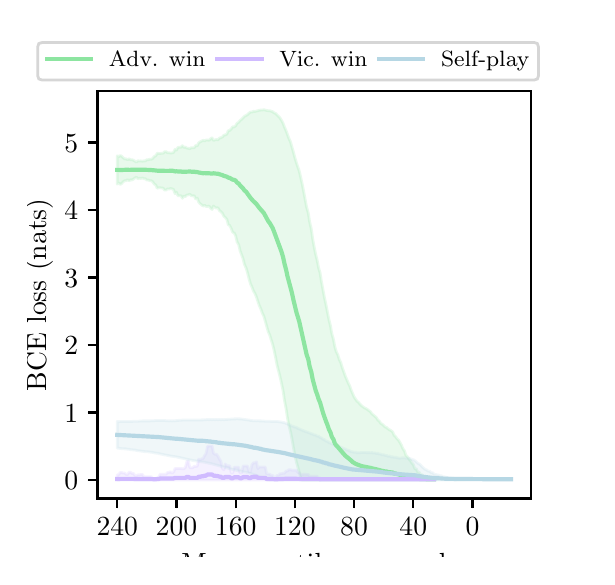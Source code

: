\begingroup%
\makeatletter%
\begin{pgfpicture}%
\pgfpathrectangle{\pgfpointorigin}{\pgfqpoint{2.795in}{2.645in}}%
\pgfusepath{use as bounding box, clip}%
\begin{pgfscope}%
\pgfsetbuttcap%
\pgfsetmiterjoin%
\definecolor{currentfill}{rgb}{1.0,1.0,1.0}%
\pgfsetfillcolor{currentfill}%
\pgfsetlinewidth{0.0pt}%
\definecolor{currentstroke}{rgb}{1.0,1.0,1.0}%
\pgfsetstrokecolor{currentstroke}%
\pgfsetdash{}{0pt}%
\pgfpathmoveto{\pgfqpoint{0.0in}{0.0in}}%
\pgfpathlineto{\pgfqpoint{2.795in}{0.0in}}%
\pgfpathlineto{\pgfqpoint{2.795in}{2.645in}}%
\pgfpathlineto{\pgfqpoint{0.0in}{2.645in}}%
\pgfpathlineto{\pgfqpoint{0.0in}{0.0in}}%
\pgfpathclose%
\pgfusepath{fill}%
\end{pgfscope}%
\begin{pgfscope}%
\pgfsetbuttcap%
\pgfsetmiterjoin%
\definecolor{currentfill}{rgb}{1.0,1.0,1.0}%
\pgfsetfillcolor{currentfill}%
\pgfsetlinewidth{0.0pt}%
\definecolor{currentstroke}{rgb}{0.0,0.0,0.0}%
\pgfsetstrokecolor{currentstroke}%
\pgfsetstrokeopacity{0.0}%
\pgfsetdash{}{0pt}%
\pgfpathmoveto{\pgfqpoint{0.349in}{0.291in}}%
\pgfpathlineto{\pgfqpoint{2.515in}{0.291in}}%
\pgfpathlineto{\pgfqpoint{2.515in}{2.327in}}%
\pgfpathlineto{\pgfqpoint{0.349in}{2.327in}}%
\pgfpathlineto{\pgfqpoint{0.349in}{0.291in}}%
\pgfpathclose%
\pgfusepath{fill}%
\end{pgfscope}%
\begin{pgfscope}%
\pgfpathrectangle{\pgfqpoint{0.349in}{0.291in}}{\pgfqpoint{2.166in}{2.036in}}%
\pgfusepath{clip}%
\pgfsetbuttcap%
\pgfsetroundjoin%
\definecolor{currentfill}{rgb}{0.553,0.898,0.631}%
\pgfsetfillcolor{currentfill}%
\pgfsetfillopacity{0.2}%
\pgfsetlinewidth{1.004pt}%
\definecolor{currentstroke}{rgb}{0.553,0.898,0.631}%
\pgfsetstrokecolor{currentstroke}%
\pgfsetstrokeopacity{0.2}%
\pgfsetdash{}{0pt}%
\pgfsys@defobject{currentmarker}{\pgfqpoint{0.448in}{0.383in}}{\pgfqpoint{2.032in}{2.235in}}{%
\pgfpathmoveto{\pgfqpoint{0.448in}{2.004in}}%
\pgfpathlineto{\pgfqpoint{0.448in}{1.863in}}%
\pgfpathlineto{\pgfqpoint{0.455in}{1.869in}}%
\pgfpathlineto{\pgfqpoint{0.463in}{1.861in}}%
\pgfpathlineto{\pgfqpoint{0.47in}{1.866in}}%
\pgfpathlineto{\pgfqpoint{0.477in}{1.874in}}%
\pgfpathlineto{\pgfqpoint{0.485in}{1.88in}}%
\pgfpathlineto{\pgfqpoint{0.492in}{1.88in}}%
\pgfpathlineto{\pgfqpoint{0.5in}{1.885in}}%
\pgfpathlineto{\pgfqpoint{0.507in}{1.879in}}%
\pgfpathlineto{\pgfqpoint{0.514in}{1.884in}}%
\pgfpathlineto{\pgfqpoint{0.522in}{1.884in}}%
\pgfpathlineto{\pgfqpoint{0.529in}{1.888in}}%
\pgfpathlineto{\pgfqpoint{0.537in}{1.894in}}%
\pgfpathlineto{\pgfqpoint{0.544in}{1.897in}}%
\pgfpathlineto{\pgfqpoint{0.551in}{1.89in}}%
\pgfpathlineto{\pgfqpoint{0.559in}{1.892in}}%
\pgfpathlineto{\pgfqpoint{0.566in}{1.891in}}%
\pgfpathlineto{\pgfqpoint{0.574in}{1.893in}}%
\pgfpathlineto{\pgfqpoint{0.581in}{1.89in}}%
\pgfpathlineto{\pgfqpoint{0.588in}{1.89in}}%
\pgfpathlineto{\pgfqpoint{0.596in}{1.883in}}%
\pgfpathlineto{\pgfqpoint{0.603in}{1.883in}}%
\pgfpathlineto{\pgfqpoint{0.611in}{1.88in}}%
\pgfpathlineto{\pgfqpoint{0.618in}{1.88in}}%
\pgfpathlineto{\pgfqpoint{0.625in}{1.875in}}%
\pgfpathlineto{\pgfqpoint{0.633in}{1.863in}}%
\pgfpathlineto{\pgfqpoint{0.64in}{1.859in}}%
\pgfpathlineto{\pgfqpoint{0.648in}{1.842in}}%
\pgfpathlineto{\pgfqpoint{0.655in}{1.845in}}%
\pgfpathlineto{\pgfqpoint{0.662in}{1.845in}}%
\pgfpathlineto{\pgfqpoint{0.67in}{1.843in}}%
\pgfpathlineto{\pgfqpoint{0.677in}{1.843in}}%
\pgfpathlineto{\pgfqpoint{0.685in}{1.833in}}%
\pgfpathlineto{\pgfqpoint{0.692in}{1.833in}}%
\pgfpathlineto{\pgfqpoint{0.699in}{1.839in}}%
\pgfpathlineto{\pgfqpoint{0.707in}{1.838in}}%
\pgfpathlineto{\pgfqpoint{0.714in}{1.841in}}%
\pgfpathlineto{\pgfqpoint{0.722in}{1.839in}}%
\pgfpathlineto{\pgfqpoint{0.729in}{1.836in}}%
\pgfpathlineto{\pgfqpoint{0.737in}{1.815in}}%
\pgfpathlineto{\pgfqpoint{0.744in}{1.822in}}%
\pgfpathlineto{\pgfqpoint{0.751in}{1.805in}}%
\pgfpathlineto{\pgfqpoint{0.759in}{1.805in}}%
\pgfpathlineto{\pgfqpoint{0.766in}{1.805in}}%
\pgfpathlineto{\pgfqpoint{0.774in}{1.792in}}%
\pgfpathlineto{\pgfqpoint{0.781in}{1.803in}}%
\pgfpathlineto{\pgfqpoint{0.788in}{1.8in}}%
\pgfpathlineto{\pgfqpoint{0.796in}{1.808in}}%
\pgfpathlineto{\pgfqpoint{0.803in}{1.809in}}%
\pgfpathlineto{\pgfqpoint{0.811in}{1.812in}}%
\pgfpathlineto{\pgfqpoint{0.818in}{1.805in}}%
\pgfpathlineto{\pgfqpoint{0.825in}{1.804in}}%
\pgfpathlineto{\pgfqpoint{0.833in}{1.804in}}%
\pgfpathlineto{\pgfqpoint{0.84in}{1.789in}}%
\pgfpathlineto{\pgfqpoint{0.848in}{1.793in}}%
\pgfpathlineto{\pgfqpoint{0.855in}{1.773in}}%
\pgfpathlineto{\pgfqpoint{0.862in}{1.765in}}%
\pgfpathlineto{\pgfqpoint{0.87in}{1.759in}}%
\pgfpathlineto{\pgfqpoint{0.877in}{1.753in}}%
\pgfpathlineto{\pgfqpoint{0.885in}{1.757in}}%
\pgfpathlineto{\pgfqpoint{0.892in}{1.751in}}%
\pgfpathlineto{\pgfqpoint{0.899in}{1.751in}}%
\pgfpathlineto{\pgfqpoint{0.907in}{1.753in}}%
\pgfpathlineto{\pgfqpoint{0.914in}{1.743in}}%
\pgfpathlineto{\pgfqpoint{0.922in}{1.736in}}%
\pgfpathlineto{\pgfqpoint{0.929in}{1.753in}}%
\pgfpathlineto{\pgfqpoint{0.936in}{1.747in}}%
\pgfpathlineto{\pgfqpoint{0.944in}{1.743in}}%
\pgfpathlineto{\pgfqpoint{0.951in}{1.745in}}%
\pgfpathlineto{\pgfqpoint{0.959in}{1.73in}}%
\pgfpathlineto{\pgfqpoint{0.966in}{1.725in}}%
\pgfpathlineto{\pgfqpoint{0.973in}{1.718in}}%
\pgfpathlineto{\pgfqpoint{0.981in}{1.702in}}%
\pgfpathlineto{\pgfqpoint{0.988in}{1.696in}}%
\pgfpathlineto{\pgfqpoint{0.996in}{1.686in}}%
\pgfpathlineto{\pgfqpoint{1.003in}{1.66in}}%
\pgfpathlineto{\pgfqpoint{1.01in}{1.656in}}%
\pgfpathlineto{\pgfqpoint{1.018in}{1.64in}}%
\pgfpathlineto{\pgfqpoint{1.025in}{1.622in}}%
\pgfpathlineto{\pgfqpoint{1.033in}{1.618in}}%
\pgfpathlineto{\pgfqpoint{1.04in}{1.604in}}%
\pgfpathlineto{\pgfqpoint{1.047in}{1.574in}}%
\pgfpathlineto{\pgfqpoint{1.055in}{1.56in}}%
\pgfpathlineto{\pgfqpoint{1.062in}{1.53in}}%
\pgfpathlineto{\pgfqpoint{1.07in}{1.508in}}%
\pgfpathlineto{\pgfqpoint{1.077in}{1.489in}}%
\pgfpathlineto{\pgfqpoint{1.084in}{1.461in}}%
\pgfpathlineto{\pgfqpoint{1.092in}{1.444in}}%
\pgfpathlineto{\pgfqpoint{1.099in}{1.42in}}%
\pgfpathlineto{\pgfqpoint{1.107in}{1.389in}}%
\pgfpathlineto{\pgfqpoint{1.114in}{1.364in}}%
\pgfpathlineto{\pgfqpoint{1.121in}{1.349in}}%
\pgfpathlineto{\pgfqpoint{1.129in}{1.328in}}%
\pgfpathlineto{\pgfqpoint{1.136in}{1.317in}}%
\pgfpathlineto{\pgfqpoint{1.144in}{1.298in}}%
\pgfpathlineto{\pgfqpoint{1.151in}{1.276in}}%
\pgfpathlineto{\pgfqpoint{1.158in}{1.256in}}%
\pgfpathlineto{\pgfqpoint{1.166in}{1.238in}}%
\pgfpathlineto{\pgfqpoint{1.173in}{1.218in}}%
\pgfpathlineto{\pgfqpoint{1.181in}{1.202in}}%
\pgfpathlineto{\pgfqpoint{1.188in}{1.177in}}%
\pgfpathlineto{\pgfqpoint{1.195in}{1.152in}}%
\pgfpathlineto{\pgfqpoint{1.203in}{1.124in}}%
\pgfpathlineto{\pgfqpoint{1.21in}{1.109in}}%
\pgfpathlineto{\pgfqpoint{1.218in}{1.083in}}%
\pgfpathlineto{\pgfqpoint{1.225in}{1.061in}}%
\pgfpathlineto{\pgfqpoint{1.232in}{1.032in}}%
\pgfpathlineto{\pgfqpoint{1.24in}{0.994in}}%
\pgfpathlineto{\pgfqpoint{1.247in}{0.957in}}%
\pgfpathlineto{\pgfqpoint{1.255in}{0.926in}}%
\pgfpathlineto{\pgfqpoint{1.262in}{0.899in}}%
\pgfpathlineto{\pgfqpoint{1.269in}{0.867in}}%
\pgfpathlineto{\pgfqpoint{1.277in}{0.829in}}%
\pgfpathlineto{\pgfqpoint{1.284in}{0.781in}}%
\pgfpathlineto{\pgfqpoint{1.292in}{0.74in}}%
\pgfpathlineto{\pgfqpoint{1.299in}{0.693in}}%
\pgfpathlineto{\pgfqpoint{1.306in}{0.656in}}%
\pgfpathlineto{\pgfqpoint{1.314in}{0.625in}}%
\pgfpathlineto{\pgfqpoint{1.321in}{0.59in}}%
\pgfpathlineto{\pgfqpoint{1.329in}{0.544in}}%
\pgfpathlineto{\pgfqpoint{1.336in}{0.506in}}%
\pgfpathlineto{\pgfqpoint{1.344in}{0.472in}}%
\pgfpathlineto{\pgfqpoint{1.351in}{0.447in}}%
\pgfpathlineto{\pgfqpoint{1.358in}{0.421in}}%
\pgfpathlineto{\pgfqpoint{1.366in}{0.39in}}%
\pgfpathlineto{\pgfqpoint{1.373in}{0.383in}}%
\pgfpathlineto{\pgfqpoint{1.381in}{0.383in}}%
\pgfpathlineto{\pgfqpoint{1.388in}{0.383in}}%
\pgfpathlineto{\pgfqpoint{1.395in}{0.383in}}%
\pgfpathlineto{\pgfqpoint{1.403in}{0.383in}}%
\pgfpathlineto{\pgfqpoint{1.41in}{0.383in}}%
\pgfpathlineto{\pgfqpoint{1.418in}{0.383in}}%
\pgfpathlineto{\pgfqpoint{1.425in}{0.383in}}%
\pgfpathlineto{\pgfqpoint{1.432in}{0.383in}}%
\pgfpathlineto{\pgfqpoint{1.44in}{0.383in}}%
\pgfpathlineto{\pgfqpoint{1.447in}{0.383in}}%
\pgfpathlineto{\pgfqpoint{1.455in}{0.383in}}%
\pgfpathlineto{\pgfqpoint{1.462in}{0.383in}}%
\pgfpathlineto{\pgfqpoint{1.469in}{0.383in}}%
\pgfpathlineto{\pgfqpoint{1.477in}{0.383in}}%
\pgfpathlineto{\pgfqpoint{1.484in}{0.383in}}%
\pgfpathlineto{\pgfqpoint{1.492in}{0.383in}}%
\pgfpathlineto{\pgfqpoint{1.499in}{0.383in}}%
\pgfpathlineto{\pgfqpoint{1.506in}{0.383in}}%
\pgfpathlineto{\pgfqpoint{1.514in}{0.383in}}%
\pgfpathlineto{\pgfqpoint{1.521in}{0.383in}}%
\pgfpathlineto{\pgfqpoint{1.529in}{0.383in}}%
\pgfpathlineto{\pgfqpoint{1.536in}{0.383in}}%
\pgfpathlineto{\pgfqpoint{1.543in}{0.383in}}%
\pgfpathlineto{\pgfqpoint{1.551in}{0.383in}}%
\pgfpathlineto{\pgfqpoint{1.558in}{0.383in}}%
\pgfpathlineto{\pgfqpoint{1.566in}{0.383in}}%
\pgfpathlineto{\pgfqpoint{1.573in}{0.383in}}%
\pgfpathlineto{\pgfqpoint{1.58in}{0.383in}}%
\pgfpathlineto{\pgfqpoint{1.588in}{0.383in}}%
\pgfpathlineto{\pgfqpoint{1.595in}{0.383in}}%
\pgfpathlineto{\pgfqpoint{1.603in}{0.383in}}%
\pgfpathlineto{\pgfqpoint{1.61in}{0.383in}}%
\pgfpathlineto{\pgfqpoint{1.617in}{0.383in}}%
\pgfpathlineto{\pgfqpoint{1.625in}{0.383in}}%
\pgfpathlineto{\pgfqpoint{1.632in}{0.383in}}%
\pgfpathlineto{\pgfqpoint{1.64in}{0.383in}}%
\pgfpathlineto{\pgfqpoint{1.647in}{0.383in}}%
\pgfpathlineto{\pgfqpoint{1.654in}{0.383in}}%
\pgfpathlineto{\pgfqpoint{1.662in}{0.383in}}%
\pgfpathlineto{\pgfqpoint{1.669in}{0.383in}}%
\pgfpathlineto{\pgfqpoint{1.677in}{0.383in}}%
\pgfpathlineto{\pgfqpoint{1.684in}{0.383in}}%
\pgfpathlineto{\pgfqpoint{1.691in}{0.383in}}%
\pgfpathlineto{\pgfqpoint{1.699in}{0.383in}}%
\pgfpathlineto{\pgfqpoint{1.706in}{0.383in}}%
\pgfpathlineto{\pgfqpoint{1.714in}{0.383in}}%
\pgfpathlineto{\pgfqpoint{1.721in}{0.383in}}%
\pgfpathlineto{\pgfqpoint{1.728in}{0.383in}}%
\pgfpathlineto{\pgfqpoint{1.736in}{0.383in}}%
\pgfpathlineto{\pgfqpoint{1.743in}{0.383in}}%
\pgfpathlineto{\pgfqpoint{1.751in}{0.383in}}%
\pgfpathlineto{\pgfqpoint{1.758in}{0.383in}}%
\pgfpathlineto{\pgfqpoint{1.765in}{0.383in}}%
\pgfpathlineto{\pgfqpoint{1.773in}{0.383in}}%
\pgfpathlineto{\pgfqpoint{1.78in}{0.383in}}%
\pgfpathlineto{\pgfqpoint{1.788in}{0.383in}}%
\pgfpathlineto{\pgfqpoint{1.795in}{0.383in}}%
\pgfpathlineto{\pgfqpoint{1.802in}{0.383in}}%
\pgfpathlineto{\pgfqpoint{1.81in}{0.383in}}%
\pgfpathlineto{\pgfqpoint{1.817in}{0.383in}}%
\pgfpathlineto{\pgfqpoint{1.825in}{0.383in}}%
\pgfpathlineto{\pgfqpoint{1.832in}{0.383in}}%
\pgfpathlineto{\pgfqpoint{1.839in}{0.383in}}%
\pgfpathlineto{\pgfqpoint{1.847in}{0.383in}}%
\pgfpathlineto{\pgfqpoint{1.854in}{0.383in}}%
\pgfpathlineto{\pgfqpoint{1.862in}{0.383in}}%
\pgfpathlineto{\pgfqpoint{1.869in}{0.383in}}%
\pgfpathlineto{\pgfqpoint{1.876in}{0.383in}}%
\pgfpathlineto{\pgfqpoint{1.884in}{0.383in}}%
\pgfpathlineto{\pgfqpoint{1.891in}{0.383in}}%
\pgfpathlineto{\pgfqpoint{1.899in}{0.383in}}%
\pgfpathlineto{\pgfqpoint{1.906in}{0.383in}}%
\pgfpathlineto{\pgfqpoint{1.913in}{0.383in}}%
\pgfpathlineto{\pgfqpoint{1.921in}{0.383in}}%
\pgfpathlineto{\pgfqpoint{1.928in}{0.383in}}%
\pgfpathlineto{\pgfqpoint{1.936in}{0.383in}}%
\pgfpathlineto{\pgfqpoint{1.943in}{0.383in}}%
\pgfpathlineto{\pgfqpoint{1.951in}{0.383in}}%
\pgfpathlineto{\pgfqpoint{1.958in}{0.383in}}%
\pgfpathlineto{\pgfqpoint{1.965in}{0.383in}}%
\pgfpathlineto{\pgfqpoint{1.973in}{0.383in}}%
\pgfpathlineto{\pgfqpoint{1.98in}{0.383in}}%
\pgfpathlineto{\pgfqpoint{1.988in}{0.383in}}%
\pgfpathlineto{\pgfqpoint{1.995in}{0.387in}}%
\pgfpathlineto{\pgfqpoint{2.002in}{0.387in}}%
\pgfpathlineto{\pgfqpoint{2.01in}{0.387in}}%
\pgfpathlineto{\pgfqpoint{2.017in}{0.387in}}%
\pgfpathlineto{\pgfqpoint{2.025in}{0.387in}}%
\pgfpathlineto{\pgfqpoint{2.032in}{0.387in}}%
\pgfpathlineto{\pgfqpoint{2.032in}{0.387in}}%
\pgfpathlineto{\pgfqpoint{2.032in}{0.387in}}%
\pgfpathlineto{\pgfqpoint{2.025in}{0.387in}}%
\pgfpathlineto{\pgfqpoint{2.017in}{0.387in}}%
\pgfpathlineto{\pgfqpoint{2.01in}{0.387in}}%
\pgfpathlineto{\pgfqpoint{2.002in}{0.387in}}%
\pgfpathlineto{\pgfqpoint{1.995in}{0.387in}}%
\pgfpathlineto{\pgfqpoint{1.988in}{0.399in}}%
\pgfpathlineto{\pgfqpoint{1.98in}{0.399in}}%
\pgfpathlineto{\pgfqpoint{1.973in}{0.41in}}%
\pgfpathlineto{\pgfqpoint{1.965in}{0.41in}}%
\pgfpathlineto{\pgfqpoint{1.958in}{0.422in}}%
\pgfpathlineto{\pgfqpoint{1.951in}{0.422in}}%
\pgfpathlineto{\pgfqpoint{1.943in}{0.439in}}%
\pgfpathlineto{\pgfqpoint{1.936in}{0.439in}}%
\pgfpathlineto{\pgfqpoint{1.928in}{0.461in}}%
\pgfpathlineto{\pgfqpoint{1.921in}{0.468in}}%
\pgfpathlineto{\pgfqpoint{1.913in}{0.481in}}%
\pgfpathlineto{\pgfqpoint{1.906in}{0.489in}}%
\pgfpathlineto{\pgfqpoint{1.899in}{0.499in}}%
\pgfpathlineto{\pgfqpoint{1.891in}{0.507in}}%
\pgfpathlineto{\pgfqpoint{1.884in}{0.529in}}%
\pgfpathlineto{\pgfqpoint{1.876in}{0.54in}}%
\pgfpathlineto{\pgfqpoint{1.869in}{0.557in}}%
\pgfpathlineto{\pgfqpoint{1.862in}{0.57in}}%
\pgfpathlineto{\pgfqpoint{1.854in}{0.583in}}%
\pgfpathlineto{\pgfqpoint{1.847in}{0.589in}}%
\pgfpathlineto{\pgfqpoint{1.839in}{0.601in}}%
\pgfpathlineto{\pgfqpoint{1.832in}{0.607in}}%
\pgfpathlineto{\pgfqpoint{1.825in}{0.624in}}%
\pgfpathlineto{\pgfqpoint{1.817in}{0.63in}}%
\pgfpathlineto{\pgfqpoint{1.81in}{0.634in}}%
\pgfpathlineto{\pgfqpoint{1.802in}{0.639in}}%
\pgfpathlineto{\pgfqpoint{1.795in}{0.646in}}%
\pgfpathlineto{\pgfqpoint{1.788in}{0.648in}}%
\pgfpathlineto{\pgfqpoint{1.78in}{0.656in}}%
\pgfpathlineto{\pgfqpoint{1.773in}{0.662in}}%
\pgfpathlineto{\pgfqpoint{1.765in}{0.667in}}%
\pgfpathlineto{\pgfqpoint{1.758in}{0.678in}}%
\pgfpathlineto{\pgfqpoint{1.751in}{0.683in}}%
\pgfpathlineto{\pgfqpoint{1.743in}{0.696in}}%
\pgfpathlineto{\pgfqpoint{1.736in}{0.702in}}%
\pgfpathlineto{\pgfqpoint{1.728in}{0.709in}}%
\pgfpathlineto{\pgfqpoint{1.721in}{0.714in}}%
\pgfpathlineto{\pgfqpoint{1.714in}{0.725in}}%
\pgfpathlineto{\pgfqpoint{1.706in}{0.73in}}%
\pgfpathlineto{\pgfqpoint{1.699in}{0.736in}}%
\pgfpathlineto{\pgfqpoint{1.691in}{0.741in}}%
\pgfpathlineto{\pgfqpoint{1.684in}{0.744in}}%
\pgfpathlineto{\pgfqpoint{1.677in}{0.749in}}%
\pgfpathlineto{\pgfqpoint{1.669in}{0.755in}}%
\pgfpathlineto{\pgfqpoint{1.662in}{0.762in}}%
\pgfpathlineto{\pgfqpoint{1.654in}{0.772in}}%
\pgfpathlineto{\pgfqpoint{1.647in}{0.777in}}%
\pgfpathlineto{\pgfqpoint{1.64in}{0.787in}}%
\pgfpathlineto{\pgfqpoint{1.632in}{0.799in}}%
\pgfpathlineto{\pgfqpoint{1.625in}{0.815in}}%
\pgfpathlineto{\pgfqpoint{1.617in}{0.834in}}%
\pgfpathlineto{\pgfqpoint{1.61in}{0.854in}}%
\pgfpathlineto{\pgfqpoint{1.603in}{0.868in}}%
\pgfpathlineto{\pgfqpoint{1.595in}{0.887in}}%
\pgfpathlineto{\pgfqpoint{1.588in}{0.903in}}%
\pgfpathlineto{\pgfqpoint{1.58in}{0.926in}}%
\pgfpathlineto{\pgfqpoint{1.573in}{0.945in}}%
\pgfpathlineto{\pgfqpoint{1.566in}{0.969in}}%
\pgfpathlineto{\pgfqpoint{1.558in}{0.986in}}%
\pgfpathlineto{\pgfqpoint{1.551in}{1.009in}}%
\pgfpathlineto{\pgfqpoint{1.543in}{1.025in}}%
\pgfpathlineto{\pgfqpoint{1.536in}{1.049in}}%
\pgfpathlineto{\pgfqpoint{1.529in}{1.086in}}%
\pgfpathlineto{\pgfqpoint{1.521in}{1.114in}}%
\pgfpathlineto{\pgfqpoint{1.514in}{1.154in}}%
\pgfpathlineto{\pgfqpoint{1.506in}{1.187in}}%
\pgfpathlineto{\pgfqpoint{1.499in}{1.222in}}%
\pgfpathlineto{\pgfqpoint{1.492in}{1.258in}}%
\pgfpathlineto{\pgfqpoint{1.484in}{1.295in}}%
\pgfpathlineto{\pgfqpoint{1.477in}{1.332in}}%
\pgfpathlineto{\pgfqpoint{1.469in}{1.375in}}%
\pgfpathlineto{\pgfqpoint{1.462in}{1.419in}}%
\pgfpathlineto{\pgfqpoint{1.455in}{1.443in}}%
\pgfpathlineto{\pgfqpoint{1.447in}{1.484in}}%
\pgfpathlineto{\pgfqpoint{1.44in}{1.511in}}%
\pgfpathlineto{\pgfqpoint{1.432in}{1.551in}}%
\pgfpathlineto{\pgfqpoint{1.425in}{1.589in}}%
\pgfpathlineto{\pgfqpoint{1.418in}{1.639in}}%
\pgfpathlineto{\pgfqpoint{1.41in}{1.673in}}%
\pgfpathlineto{\pgfqpoint{1.403in}{1.719in}}%
\pgfpathlineto{\pgfqpoint{1.395in}{1.746in}}%
\pgfpathlineto{\pgfqpoint{1.388in}{1.783in}}%
\pgfpathlineto{\pgfqpoint{1.381in}{1.821in}}%
\pgfpathlineto{\pgfqpoint{1.373in}{1.862in}}%
\pgfpathlineto{\pgfqpoint{1.366in}{1.893in}}%
\pgfpathlineto{\pgfqpoint{1.358in}{1.928in}}%
\pgfpathlineto{\pgfqpoint{1.351in}{1.948in}}%
\pgfpathlineto{\pgfqpoint{1.344in}{1.969in}}%
\pgfpathlineto{\pgfqpoint{1.336in}{1.995in}}%
\pgfpathlineto{\pgfqpoint{1.329in}{2.022in}}%
\pgfpathlineto{\pgfqpoint{1.321in}{2.05in}}%
\pgfpathlineto{\pgfqpoint{1.314in}{2.074in}}%
\pgfpathlineto{\pgfqpoint{1.306in}{2.092in}}%
\pgfpathlineto{\pgfqpoint{1.299in}{2.111in}}%
\pgfpathlineto{\pgfqpoint{1.292in}{2.13in}}%
\pgfpathlineto{\pgfqpoint{1.284in}{2.148in}}%
\pgfpathlineto{\pgfqpoint{1.277in}{2.167in}}%
\pgfpathlineto{\pgfqpoint{1.269in}{2.182in}}%
\pgfpathlineto{\pgfqpoint{1.262in}{2.193in}}%
\pgfpathlineto{\pgfqpoint{1.255in}{2.201in}}%
\pgfpathlineto{\pgfqpoint{1.247in}{2.208in}}%
\pgfpathlineto{\pgfqpoint{1.24in}{2.216in}}%
\pgfpathlineto{\pgfqpoint{1.232in}{2.219in}}%
\pgfpathlineto{\pgfqpoint{1.225in}{2.225in}}%
\pgfpathlineto{\pgfqpoint{1.218in}{2.227in}}%
\pgfpathlineto{\pgfqpoint{1.21in}{2.23in}}%
\pgfpathlineto{\pgfqpoint{1.203in}{2.23in}}%
\pgfpathlineto{\pgfqpoint{1.195in}{2.231in}}%
\pgfpathlineto{\pgfqpoint{1.188in}{2.233in}}%
\pgfpathlineto{\pgfqpoint{1.181in}{2.235in}}%
\pgfpathlineto{\pgfqpoint{1.173in}{2.233in}}%
\pgfpathlineto{\pgfqpoint{1.166in}{2.233in}}%
\pgfpathlineto{\pgfqpoint{1.158in}{2.232in}}%
\pgfpathlineto{\pgfqpoint{1.151in}{2.23in}}%
\pgfpathlineto{\pgfqpoint{1.144in}{2.228in}}%
\pgfpathlineto{\pgfqpoint{1.136in}{2.226in}}%
\pgfpathlineto{\pgfqpoint{1.129in}{2.227in}}%
\pgfpathlineto{\pgfqpoint{1.121in}{2.223in}}%
\pgfpathlineto{\pgfqpoint{1.114in}{2.223in}}%
\pgfpathlineto{\pgfqpoint{1.107in}{2.218in}}%
\pgfpathlineto{\pgfqpoint{1.099in}{2.21in}}%
\pgfpathlineto{\pgfqpoint{1.092in}{2.206in}}%
\pgfpathlineto{\pgfqpoint{1.084in}{2.202in}}%
\pgfpathlineto{\pgfqpoint{1.077in}{2.194in}}%
\pgfpathlineto{\pgfqpoint{1.07in}{2.187in}}%
\pgfpathlineto{\pgfqpoint{1.062in}{2.181in}}%
\pgfpathlineto{\pgfqpoint{1.055in}{2.172in}}%
\pgfpathlineto{\pgfqpoint{1.047in}{2.167in}}%
\pgfpathlineto{\pgfqpoint{1.04in}{2.155in}}%
\pgfpathlineto{\pgfqpoint{1.033in}{2.149in}}%
\pgfpathlineto{\pgfqpoint{1.025in}{2.149in}}%
\pgfpathlineto{\pgfqpoint{1.018in}{2.139in}}%
\pgfpathlineto{\pgfqpoint{1.01in}{2.131in}}%
\pgfpathlineto{\pgfqpoint{1.003in}{2.13in}}%
\pgfpathlineto{\pgfqpoint{0.996in}{2.113in}}%
\pgfpathlineto{\pgfqpoint{0.988in}{2.109in}}%
\pgfpathlineto{\pgfqpoint{0.981in}{2.107in}}%
\pgfpathlineto{\pgfqpoint{0.973in}{2.098in}}%
\pgfpathlineto{\pgfqpoint{0.966in}{2.095in}}%
\pgfpathlineto{\pgfqpoint{0.959in}{2.093in}}%
\pgfpathlineto{\pgfqpoint{0.951in}{2.084in}}%
\pgfpathlineto{\pgfqpoint{0.944in}{2.086in}}%
\pgfpathlineto{\pgfqpoint{0.936in}{2.084in}}%
\pgfpathlineto{\pgfqpoint{0.929in}{2.081in}}%
\pgfpathlineto{\pgfqpoint{0.922in}{2.094in}}%
\pgfpathlineto{\pgfqpoint{0.914in}{2.089in}}%
\pgfpathlineto{\pgfqpoint{0.907in}{2.082in}}%
\pgfpathlineto{\pgfqpoint{0.899in}{2.083in}}%
\pgfpathlineto{\pgfqpoint{0.892in}{2.083in}}%
\pgfpathlineto{\pgfqpoint{0.885in}{2.079in}}%
\pgfpathlineto{\pgfqpoint{0.877in}{2.082in}}%
\pgfpathlineto{\pgfqpoint{0.87in}{2.078in}}%
\pgfpathlineto{\pgfqpoint{0.862in}{2.074in}}%
\pgfpathlineto{\pgfqpoint{0.855in}{2.069in}}%
\pgfpathlineto{\pgfqpoint{0.848in}{2.054in}}%
\pgfpathlineto{\pgfqpoint{0.84in}{2.056in}}%
\pgfpathlineto{\pgfqpoint{0.833in}{2.045in}}%
\pgfpathlineto{\pgfqpoint{0.825in}{2.045in}}%
\pgfpathlineto{\pgfqpoint{0.818in}{2.045in}}%
\pgfpathlineto{\pgfqpoint{0.811in}{2.04in}}%
\pgfpathlineto{\pgfqpoint{0.803in}{2.042in}}%
\pgfpathlineto{\pgfqpoint{0.796in}{2.043in}}%
\pgfpathlineto{\pgfqpoint{0.788in}{2.048in}}%
\pgfpathlineto{\pgfqpoint{0.781in}{2.046in}}%
\pgfpathlineto{\pgfqpoint{0.774in}{2.055in}}%
\pgfpathlineto{\pgfqpoint{0.766in}{2.047in}}%
\pgfpathlineto{\pgfqpoint{0.759in}{2.047in}}%
\pgfpathlineto{\pgfqpoint{0.751in}{2.046in}}%
\pgfpathlineto{\pgfqpoint{0.744in}{2.033in}}%
\pgfpathlineto{\pgfqpoint{0.737in}{2.037in}}%
\pgfpathlineto{\pgfqpoint{0.729in}{2.021in}}%
\pgfpathlineto{\pgfqpoint{0.722in}{2.019in}}%
\pgfpathlineto{\pgfqpoint{0.714in}{2.018in}}%
\pgfpathlineto{\pgfqpoint{0.707in}{2.02in}}%
\pgfpathlineto{\pgfqpoint{0.699in}{2.02in}}%
\pgfpathlineto{\pgfqpoint{0.692in}{2.025in}}%
\pgfpathlineto{\pgfqpoint{0.685in}{2.025in}}%
\pgfpathlineto{\pgfqpoint{0.677in}{2.017in}}%
\pgfpathlineto{\pgfqpoint{0.67in}{2.017in}}%
\pgfpathlineto{\pgfqpoint{0.662in}{2.016in}}%
\pgfpathlineto{\pgfqpoint{0.655in}{2.016in}}%
\pgfpathlineto{\pgfqpoint{0.648in}{2.017in}}%
\pgfpathlineto{\pgfqpoint{0.64in}{2.004in}}%
\pgfpathlineto{\pgfqpoint{0.633in}{2.001in}}%
\pgfpathlineto{\pgfqpoint{0.625in}{1.991in}}%
\pgfpathlineto{\pgfqpoint{0.618in}{1.987in}}%
\pgfpathlineto{\pgfqpoint{0.611in}{1.987in}}%
\pgfpathlineto{\pgfqpoint{0.603in}{1.985in}}%
\pgfpathlineto{\pgfqpoint{0.596in}{1.985in}}%
\pgfpathlineto{\pgfqpoint{0.588in}{1.979in}}%
\pgfpathlineto{\pgfqpoint{0.581in}{1.979in}}%
\pgfpathlineto{\pgfqpoint{0.574in}{1.977in}}%
\pgfpathlineto{\pgfqpoint{0.566in}{1.979in}}%
\pgfpathlineto{\pgfqpoint{0.559in}{1.978in}}%
\pgfpathlineto{\pgfqpoint{0.551in}{1.98in}}%
\pgfpathlineto{\pgfqpoint{0.544in}{1.973in}}%
\pgfpathlineto{\pgfqpoint{0.537in}{1.977in}}%
\pgfpathlineto{\pgfqpoint{0.529in}{1.982in}}%
\pgfpathlineto{\pgfqpoint{0.522in}{1.985in}}%
\pgfpathlineto{\pgfqpoint{0.514in}{1.985in}}%
\pgfpathlineto{\pgfqpoint{0.507in}{1.989in}}%
\pgfpathlineto{\pgfqpoint{0.5in}{1.985in}}%
\pgfpathlineto{\pgfqpoint{0.492in}{1.989in}}%
\pgfpathlineto{\pgfqpoint{0.485in}{1.989in}}%
\pgfpathlineto{\pgfqpoint{0.477in}{1.995in}}%
\pgfpathlineto{\pgfqpoint{0.47in}{2.002in}}%
\pgfpathlineto{\pgfqpoint{0.463in}{2.006in}}%
\pgfpathlineto{\pgfqpoint{0.455in}{1.999in}}%
\pgfpathlineto{\pgfqpoint{0.448in}{2.004in}}%
\pgfpathlineto{\pgfqpoint{0.448in}{2.004in}}%
\pgfpathclose%
\pgfusepath{stroke,fill}%
}%
\begin{pgfscope}%
\pgfsys@transformshift{0.0in}{0.0in}%
\pgfsys@useobject{currentmarker}{}%
\end{pgfscope}%
\end{pgfscope}%
\begin{pgfscope}%
\pgfpathrectangle{\pgfqpoint{0.349in}{0.291in}}{\pgfqpoint{2.166in}{2.036in}}%
\pgfusepath{clip}%
\pgfsetbuttcap%
\pgfsetroundjoin%
\definecolor{currentfill}{rgb}{0.816,0.733,1.0}%
\pgfsetfillcolor{currentfill}%
\pgfsetfillopacity{0.2}%
\pgfsetlinewidth{1.004pt}%
\definecolor{currentstroke}{rgb}{0.816,0.733,1.0}%
\pgfsetstrokecolor{currentstroke}%
\pgfsetstrokeopacity{0.2}%
\pgfsetdash{}{0pt}%
\pgfsys@defobject{currentmarker}{\pgfqpoint{0.448in}{0.383in}}{\pgfqpoint{2.032in}{0.553in}}{%
\pgfpathmoveto{\pgfqpoint{0.448in}{0.41in}}%
\pgfpathlineto{\pgfqpoint{0.448in}{0.383in}}%
\pgfpathlineto{\pgfqpoint{0.455in}{0.383in}}%
\pgfpathlineto{\pgfqpoint{0.463in}{0.383in}}%
\pgfpathlineto{\pgfqpoint{0.47in}{0.383in}}%
\pgfpathlineto{\pgfqpoint{0.477in}{0.383in}}%
\pgfpathlineto{\pgfqpoint{0.485in}{0.383in}}%
\pgfpathlineto{\pgfqpoint{0.492in}{0.383in}}%
\pgfpathlineto{\pgfqpoint{0.5in}{0.383in}}%
\pgfpathlineto{\pgfqpoint{0.507in}{0.383in}}%
\pgfpathlineto{\pgfqpoint{0.514in}{0.383in}}%
\pgfpathlineto{\pgfqpoint{0.522in}{0.383in}}%
\pgfpathlineto{\pgfqpoint{0.529in}{0.383in}}%
\pgfpathlineto{\pgfqpoint{0.537in}{0.383in}}%
\pgfpathlineto{\pgfqpoint{0.544in}{0.383in}}%
\pgfpathlineto{\pgfqpoint{0.551in}{0.383in}}%
\pgfpathlineto{\pgfqpoint{0.559in}{0.383in}}%
\pgfpathlineto{\pgfqpoint{0.566in}{0.383in}}%
\pgfpathlineto{\pgfqpoint{0.574in}{0.383in}}%
\pgfpathlineto{\pgfqpoint{0.581in}{0.383in}}%
\pgfpathlineto{\pgfqpoint{0.588in}{0.383in}}%
\pgfpathlineto{\pgfqpoint{0.596in}{0.383in}}%
\pgfpathlineto{\pgfqpoint{0.603in}{0.383in}}%
\pgfpathlineto{\pgfqpoint{0.611in}{0.383in}}%
\pgfpathlineto{\pgfqpoint{0.618in}{0.383in}}%
\pgfpathlineto{\pgfqpoint{0.625in}{0.384in}}%
\pgfpathlineto{\pgfqpoint{0.633in}{0.383in}}%
\pgfpathlineto{\pgfqpoint{0.64in}{0.386in}}%
\pgfpathlineto{\pgfqpoint{0.648in}{0.383in}}%
\pgfpathlineto{\pgfqpoint{0.655in}{0.383in}}%
\pgfpathlineto{\pgfqpoint{0.662in}{0.383in}}%
\pgfpathlineto{\pgfqpoint{0.67in}{0.383in}}%
\pgfpathlineto{\pgfqpoint{0.677in}{0.383in}}%
\pgfpathlineto{\pgfqpoint{0.685in}{0.383in}}%
\pgfpathlineto{\pgfqpoint{0.692in}{0.383in}}%
\pgfpathlineto{\pgfqpoint{0.699in}{0.383in}}%
\pgfpathlineto{\pgfqpoint{0.707in}{0.383in}}%
\pgfpathlineto{\pgfqpoint{0.714in}{0.383in}}%
\pgfpathlineto{\pgfqpoint{0.722in}{0.383in}}%
\pgfpathlineto{\pgfqpoint{0.729in}{0.383in}}%
\pgfpathlineto{\pgfqpoint{0.737in}{0.383in}}%
\pgfpathlineto{\pgfqpoint{0.744in}{0.383in}}%
\pgfpathlineto{\pgfqpoint{0.751in}{0.383in}}%
\pgfpathlineto{\pgfqpoint{0.759in}{0.383in}}%
\pgfpathlineto{\pgfqpoint{0.766in}{0.383in}}%
\pgfpathlineto{\pgfqpoint{0.774in}{0.383in}}%
\pgfpathlineto{\pgfqpoint{0.781in}{0.383in}}%
\pgfpathlineto{\pgfqpoint{0.788in}{0.383in}}%
\pgfpathlineto{\pgfqpoint{0.796in}{0.383in}}%
\pgfpathlineto{\pgfqpoint{0.803in}{0.383in}}%
\pgfpathlineto{\pgfqpoint{0.811in}{0.383in}}%
\pgfpathlineto{\pgfqpoint{0.818in}{0.383in}}%
\pgfpathlineto{\pgfqpoint{0.825in}{0.383in}}%
\pgfpathlineto{\pgfqpoint{0.833in}{0.383in}}%
\pgfpathlineto{\pgfqpoint{0.84in}{0.383in}}%
\pgfpathlineto{\pgfqpoint{0.848in}{0.383in}}%
\pgfpathlineto{\pgfqpoint{0.855in}{0.383in}}%
\pgfpathlineto{\pgfqpoint{0.862in}{0.383in}}%
\pgfpathlineto{\pgfqpoint{0.87in}{0.383in}}%
\pgfpathlineto{\pgfqpoint{0.877in}{0.383in}}%
\pgfpathlineto{\pgfqpoint{0.885in}{0.383in}}%
\pgfpathlineto{\pgfqpoint{0.892in}{0.383in}}%
\pgfpathlineto{\pgfqpoint{0.899in}{0.383in}}%
\pgfpathlineto{\pgfqpoint{0.907in}{0.383in}}%
\pgfpathlineto{\pgfqpoint{0.914in}{0.383in}}%
\pgfpathlineto{\pgfqpoint{0.922in}{0.383in}}%
\pgfpathlineto{\pgfqpoint{0.929in}{0.383in}}%
\pgfpathlineto{\pgfqpoint{0.936in}{0.383in}}%
\pgfpathlineto{\pgfqpoint{0.944in}{0.383in}}%
\pgfpathlineto{\pgfqpoint{0.951in}{0.383in}}%
\pgfpathlineto{\pgfqpoint{0.959in}{0.383in}}%
\pgfpathlineto{\pgfqpoint{0.966in}{0.383in}}%
\pgfpathlineto{\pgfqpoint{0.973in}{0.383in}}%
\pgfpathlineto{\pgfqpoint{0.981in}{0.383in}}%
\pgfpathlineto{\pgfqpoint{0.988in}{0.383in}}%
\pgfpathlineto{\pgfqpoint{0.996in}{0.383in}}%
\pgfpathlineto{\pgfqpoint{1.003in}{0.383in}}%
\pgfpathlineto{\pgfqpoint{1.01in}{0.383in}}%
\pgfpathlineto{\pgfqpoint{1.018in}{0.383in}}%
\pgfpathlineto{\pgfqpoint{1.025in}{0.383in}}%
\pgfpathlineto{\pgfqpoint{1.033in}{0.383in}}%
\pgfpathlineto{\pgfqpoint{1.04in}{0.383in}}%
\pgfpathlineto{\pgfqpoint{1.047in}{0.383in}}%
\pgfpathlineto{\pgfqpoint{1.055in}{0.383in}}%
\pgfpathlineto{\pgfqpoint{1.062in}{0.383in}}%
\pgfpathlineto{\pgfqpoint{1.07in}{0.383in}}%
\pgfpathlineto{\pgfqpoint{1.077in}{0.383in}}%
\pgfpathlineto{\pgfqpoint{1.084in}{0.383in}}%
\pgfpathlineto{\pgfqpoint{1.092in}{0.383in}}%
\pgfpathlineto{\pgfqpoint{1.099in}{0.383in}}%
\pgfpathlineto{\pgfqpoint{1.107in}{0.383in}}%
\pgfpathlineto{\pgfqpoint{1.114in}{0.383in}}%
\pgfpathlineto{\pgfqpoint{1.121in}{0.383in}}%
\pgfpathlineto{\pgfqpoint{1.129in}{0.383in}}%
\pgfpathlineto{\pgfqpoint{1.136in}{0.383in}}%
\pgfpathlineto{\pgfqpoint{1.144in}{0.383in}}%
\pgfpathlineto{\pgfqpoint{1.151in}{0.383in}}%
\pgfpathlineto{\pgfqpoint{1.158in}{0.383in}}%
\pgfpathlineto{\pgfqpoint{1.166in}{0.383in}}%
\pgfpathlineto{\pgfqpoint{1.173in}{0.383in}}%
\pgfpathlineto{\pgfqpoint{1.181in}{0.383in}}%
\pgfpathlineto{\pgfqpoint{1.188in}{0.383in}}%
\pgfpathlineto{\pgfqpoint{1.195in}{0.383in}}%
\pgfpathlineto{\pgfqpoint{1.203in}{0.383in}}%
\pgfpathlineto{\pgfqpoint{1.21in}{0.383in}}%
\pgfpathlineto{\pgfqpoint{1.218in}{0.383in}}%
\pgfpathlineto{\pgfqpoint{1.225in}{0.383in}}%
\pgfpathlineto{\pgfqpoint{1.232in}{0.383in}}%
\pgfpathlineto{\pgfqpoint{1.24in}{0.383in}}%
\pgfpathlineto{\pgfqpoint{1.247in}{0.383in}}%
\pgfpathlineto{\pgfqpoint{1.255in}{0.383in}}%
\pgfpathlineto{\pgfqpoint{1.262in}{0.383in}}%
\pgfpathlineto{\pgfqpoint{1.269in}{0.383in}}%
\pgfpathlineto{\pgfqpoint{1.277in}{0.383in}}%
\pgfpathlineto{\pgfqpoint{1.284in}{0.383in}}%
\pgfpathlineto{\pgfqpoint{1.292in}{0.383in}}%
\pgfpathlineto{\pgfqpoint{1.299in}{0.383in}}%
\pgfpathlineto{\pgfqpoint{1.306in}{0.383in}}%
\pgfpathlineto{\pgfqpoint{1.314in}{0.383in}}%
\pgfpathlineto{\pgfqpoint{1.321in}{0.383in}}%
\pgfpathlineto{\pgfqpoint{1.329in}{0.383in}}%
\pgfpathlineto{\pgfqpoint{1.336in}{0.383in}}%
\pgfpathlineto{\pgfqpoint{1.344in}{0.383in}}%
\pgfpathlineto{\pgfqpoint{1.351in}{0.383in}}%
\pgfpathlineto{\pgfqpoint{1.358in}{0.383in}}%
\pgfpathlineto{\pgfqpoint{1.366in}{0.383in}}%
\pgfpathlineto{\pgfqpoint{1.373in}{0.383in}}%
\pgfpathlineto{\pgfqpoint{1.381in}{0.383in}}%
\pgfpathlineto{\pgfqpoint{1.388in}{0.383in}}%
\pgfpathlineto{\pgfqpoint{1.395in}{0.383in}}%
\pgfpathlineto{\pgfqpoint{1.403in}{0.383in}}%
\pgfpathlineto{\pgfqpoint{1.41in}{0.383in}}%
\pgfpathlineto{\pgfqpoint{1.418in}{0.383in}}%
\pgfpathlineto{\pgfqpoint{1.425in}{0.383in}}%
\pgfpathlineto{\pgfqpoint{1.432in}{0.383in}}%
\pgfpathlineto{\pgfqpoint{1.44in}{0.383in}}%
\pgfpathlineto{\pgfqpoint{1.447in}{0.383in}}%
\pgfpathlineto{\pgfqpoint{1.455in}{0.383in}}%
\pgfpathlineto{\pgfqpoint{1.462in}{0.383in}}%
\pgfpathlineto{\pgfqpoint{1.469in}{0.387in}}%
\pgfpathlineto{\pgfqpoint{1.477in}{0.387in}}%
\pgfpathlineto{\pgfqpoint{1.484in}{0.387in}}%
\pgfpathlineto{\pgfqpoint{1.492in}{0.387in}}%
\pgfpathlineto{\pgfqpoint{1.499in}{0.387in}}%
\pgfpathlineto{\pgfqpoint{1.506in}{0.387in}}%
\pgfpathlineto{\pgfqpoint{1.514in}{0.387in}}%
\pgfpathlineto{\pgfqpoint{1.521in}{0.387in}}%
\pgfpathlineto{\pgfqpoint{1.529in}{0.387in}}%
\pgfpathlineto{\pgfqpoint{1.536in}{0.387in}}%
\pgfpathlineto{\pgfqpoint{1.543in}{0.387in}}%
\pgfpathlineto{\pgfqpoint{1.551in}{0.387in}}%
\pgfpathlineto{\pgfqpoint{1.558in}{0.387in}}%
\pgfpathlineto{\pgfqpoint{1.566in}{0.387in}}%
\pgfpathlineto{\pgfqpoint{1.573in}{0.387in}}%
\pgfpathlineto{\pgfqpoint{1.58in}{0.387in}}%
\pgfpathlineto{\pgfqpoint{1.588in}{0.387in}}%
\pgfpathlineto{\pgfqpoint{1.595in}{0.387in}}%
\pgfpathlineto{\pgfqpoint{1.603in}{0.387in}}%
\pgfpathlineto{\pgfqpoint{1.61in}{0.387in}}%
\pgfpathlineto{\pgfqpoint{1.617in}{0.387in}}%
\pgfpathlineto{\pgfqpoint{1.625in}{0.387in}}%
\pgfpathlineto{\pgfqpoint{1.632in}{0.387in}}%
\pgfpathlineto{\pgfqpoint{1.64in}{0.387in}}%
\pgfpathlineto{\pgfqpoint{1.647in}{0.387in}}%
\pgfpathlineto{\pgfqpoint{1.654in}{0.387in}}%
\pgfpathlineto{\pgfqpoint{1.662in}{0.387in}}%
\pgfpathlineto{\pgfqpoint{1.669in}{0.387in}}%
\pgfpathlineto{\pgfqpoint{1.677in}{0.387in}}%
\pgfpathlineto{\pgfqpoint{1.684in}{0.387in}}%
\pgfpathlineto{\pgfqpoint{1.691in}{0.387in}}%
\pgfpathlineto{\pgfqpoint{1.699in}{0.387in}}%
\pgfpathlineto{\pgfqpoint{1.706in}{0.387in}}%
\pgfpathlineto{\pgfqpoint{1.714in}{0.387in}}%
\pgfpathlineto{\pgfqpoint{1.721in}{0.387in}}%
\pgfpathlineto{\pgfqpoint{1.728in}{0.387in}}%
\pgfpathlineto{\pgfqpoint{1.736in}{0.387in}}%
\pgfpathlineto{\pgfqpoint{1.743in}{0.387in}}%
\pgfpathlineto{\pgfqpoint{1.751in}{0.387in}}%
\pgfpathlineto{\pgfqpoint{1.758in}{0.387in}}%
\pgfpathlineto{\pgfqpoint{1.765in}{0.387in}}%
\pgfpathlineto{\pgfqpoint{1.773in}{0.387in}}%
\pgfpathlineto{\pgfqpoint{1.78in}{0.387in}}%
\pgfpathlineto{\pgfqpoint{1.788in}{0.387in}}%
\pgfpathlineto{\pgfqpoint{1.795in}{0.387in}}%
\pgfpathlineto{\pgfqpoint{1.802in}{0.387in}}%
\pgfpathlineto{\pgfqpoint{1.81in}{0.387in}}%
\pgfpathlineto{\pgfqpoint{1.817in}{0.387in}}%
\pgfpathlineto{\pgfqpoint{1.825in}{0.387in}}%
\pgfpathlineto{\pgfqpoint{1.832in}{0.387in}}%
\pgfpathlineto{\pgfqpoint{1.839in}{0.387in}}%
\pgfpathlineto{\pgfqpoint{1.847in}{0.387in}}%
\pgfpathlineto{\pgfqpoint{1.854in}{0.387in}}%
\pgfpathlineto{\pgfqpoint{1.862in}{0.387in}}%
\pgfpathlineto{\pgfqpoint{1.869in}{0.387in}}%
\pgfpathlineto{\pgfqpoint{1.876in}{0.387in}}%
\pgfpathlineto{\pgfqpoint{1.884in}{0.387in}}%
\pgfpathlineto{\pgfqpoint{1.891in}{0.387in}}%
\pgfpathlineto{\pgfqpoint{1.899in}{0.387in}}%
\pgfpathlineto{\pgfqpoint{1.906in}{0.387in}}%
\pgfpathlineto{\pgfqpoint{1.913in}{0.387in}}%
\pgfpathlineto{\pgfqpoint{1.921in}{0.387in}}%
\pgfpathlineto{\pgfqpoint{1.928in}{0.387in}}%
\pgfpathlineto{\pgfqpoint{1.936in}{0.387in}}%
\pgfpathlineto{\pgfqpoint{1.943in}{0.387in}}%
\pgfpathlineto{\pgfqpoint{1.951in}{0.387in}}%
\pgfpathlineto{\pgfqpoint{1.958in}{0.387in}}%
\pgfpathlineto{\pgfqpoint{1.965in}{0.387in}}%
\pgfpathlineto{\pgfqpoint{1.973in}{0.387in}}%
\pgfpathlineto{\pgfqpoint{1.98in}{0.387in}}%
\pgfpathlineto{\pgfqpoint{1.988in}{0.387in}}%
\pgfpathlineto{\pgfqpoint{1.995in}{0.387in}}%
\pgfpathlineto{\pgfqpoint{2.002in}{0.387in}}%
\pgfpathlineto{\pgfqpoint{2.01in}{0.387in}}%
\pgfpathlineto{\pgfqpoint{2.017in}{0.387in}}%
\pgfpathlineto{\pgfqpoint{2.025in}{0.387in}}%
\pgfpathlineto{\pgfqpoint{2.032in}{0.387in}}%
\pgfpathlineto{\pgfqpoint{2.032in}{0.387in}}%
\pgfpathlineto{\pgfqpoint{2.032in}{0.387in}}%
\pgfpathlineto{\pgfqpoint{2.025in}{0.387in}}%
\pgfpathlineto{\pgfqpoint{2.017in}{0.387in}}%
\pgfpathlineto{\pgfqpoint{2.01in}{0.387in}}%
\pgfpathlineto{\pgfqpoint{2.002in}{0.387in}}%
\pgfpathlineto{\pgfqpoint{1.995in}{0.387in}}%
\pgfpathlineto{\pgfqpoint{1.988in}{0.387in}}%
\pgfpathlineto{\pgfqpoint{1.98in}{0.387in}}%
\pgfpathlineto{\pgfqpoint{1.973in}{0.387in}}%
\pgfpathlineto{\pgfqpoint{1.965in}{0.387in}}%
\pgfpathlineto{\pgfqpoint{1.958in}{0.387in}}%
\pgfpathlineto{\pgfqpoint{1.951in}{0.387in}}%
\pgfpathlineto{\pgfqpoint{1.943in}{0.387in}}%
\pgfpathlineto{\pgfqpoint{1.936in}{0.387in}}%
\pgfpathlineto{\pgfqpoint{1.928in}{0.387in}}%
\pgfpathlineto{\pgfqpoint{1.921in}{0.387in}}%
\pgfpathlineto{\pgfqpoint{1.913in}{0.387in}}%
\pgfpathlineto{\pgfqpoint{1.906in}{0.387in}}%
\pgfpathlineto{\pgfqpoint{1.899in}{0.387in}}%
\pgfpathlineto{\pgfqpoint{1.891in}{0.387in}}%
\pgfpathlineto{\pgfqpoint{1.884in}{0.387in}}%
\pgfpathlineto{\pgfqpoint{1.876in}{0.387in}}%
\pgfpathlineto{\pgfqpoint{1.869in}{0.387in}}%
\pgfpathlineto{\pgfqpoint{1.862in}{0.387in}}%
\pgfpathlineto{\pgfqpoint{1.854in}{0.387in}}%
\pgfpathlineto{\pgfqpoint{1.847in}{0.387in}}%
\pgfpathlineto{\pgfqpoint{1.839in}{0.387in}}%
\pgfpathlineto{\pgfqpoint{1.832in}{0.387in}}%
\pgfpathlineto{\pgfqpoint{1.825in}{0.387in}}%
\pgfpathlineto{\pgfqpoint{1.817in}{0.387in}}%
\pgfpathlineto{\pgfqpoint{1.81in}{0.387in}}%
\pgfpathlineto{\pgfqpoint{1.802in}{0.387in}}%
\pgfpathlineto{\pgfqpoint{1.795in}{0.387in}}%
\pgfpathlineto{\pgfqpoint{1.788in}{0.387in}}%
\pgfpathlineto{\pgfqpoint{1.78in}{0.387in}}%
\pgfpathlineto{\pgfqpoint{1.773in}{0.387in}}%
\pgfpathlineto{\pgfqpoint{1.765in}{0.387in}}%
\pgfpathlineto{\pgfqpoint{1.758in}{0.387in}}%
\pgfpathlineto{\pgfqpoint{1.751in}{0.387in}}%
\pgfpathlineto{\pgfqpoint{1.743in}{0.387in}}%
\pgfpathlineto{\pgfqpoint{1.736in}{0.387in}}%
\pgfpathlineto{\pgfqpoint{1.728in}{0.387in}}%
\pgfpathlineto{\pgfqpoint{1.721in}{0.387in}}%
\pgfpathlineto{\pgfqpoint{1.714in}{0.387in}}%
\pgfpathlineto{\pgfqpoint{1.706in}{0.387in}}%
\pgfpathlineto{\pgfqpoint{1.699in}{0.387in}}%
\pgfpathlineto{\pgfqpoint{1.691in}{0.387in}}%
\pgfpathlineto{\pgfqpoint{1.684in}{0.387in}}%
\pgfpathlineto{\pgfqpoint{1.677in}{0.387in}}%
\pgfpathlineto{\pgfqpoint{1.669in}{0.387in}}%
\pgfpathlineto{\pgfqpoint{1.662in}{0.387in}}%
\pgfpathlineto{\pgfqpoint{1.654in}{0.387in}}%
\pgfpathlineto{\pgfqpoint{1.647in}{0.387in}}%
\pgfpathlineto{\pgfqpoint{1.64in}{0.387in}}%
\pgfpathlineto{\pgfqpoint{1.632in}{0.387in}}%
\pgfpathlineto{\pgfqpoint{1.625in}{0.387in}}%
\pgfpathlineto{\pgfqpoint{1.617in}{0.387in}}%
\pgfpathlineto{\pgfqpoint{1.61in}{0.387in}}%
\pgfpathlineto{\pgfqpoint{1.603in}{0.387in}}%
\pgfpathlineto{\pgfqpoint{1.595in}{0.387in}}%
\pgfpathlineto{\pgfqpoint{1.588in}{0.387in}}%
\pgfpathlineto{\pgfqpoint{1.58in}{0.387in}}%
\pgfpathlineto{\pgfqpoint{1.573in}{0.387in}}%
\pgfpathlineto{\pgfqpoint{1.566in}{0.387in}}%
\pgfpathlineto{\pgfqpoint{1.558in}{0.387in}}%
\pgfpathlineto{\pgfqpoint{1.551in}{0.387in}}%
\pgfpathlineto{\pgfqpoint{1.543in}{0.387in}}%
\pgfpathlineto{\pgfqpoint{1.536in}{0.387in}}%
\pgfpathlineto{\pgfqpoint{1.529in}{0.387in}}%
\pgfpathlineto{\pgfqpoint{1.521in}{0.387in}}%
\pgfpathlineto{\pgfqpoint{1.514in}{0.387in}}%
\pgfpathlineto{\pgfqpoint{1.506in}{0.387in}}%
\pgfpathlineto{\pgfqpoint{1.499in}{0.387in}}%
\pgfpathlineto{\pgfqpoint{1.492in}{0.387in}}%
\pgfpathlineto{\pgfqpoint{1.484in}{0.387in}}%
\pgfpathlineto{\pgfqpoint{1.477in}{0.387in}}%
\pgfpathlineto{\pgfqpoint{1.469in}{0.387in}}%
\pgfpathlineto{\pgfqpoint{1.462in}{0.393in}}%
\pgfpathlineto{\pgfqpoint{1.455in}{0.393in}}%
\pgfpathlineto{\pgfqpoint{1.447in}{0.402in}}%
\pgfpathlineto{\pgfqpoint{1.44in}{0.402in}}%
\pgfpathlineto{\pgfqpoint{1.432in}{0.402in}}%
\pgfpathlineto{\pgfqpoint{1.425in}{0.402in}}%
\pgfpathlineto{\pgfqpoint{1.418in}{0.402in}}%
\pgfpathlineto{\pgfqpoint{1.41in}{0.402in}}%
\pgfpathlineto{\pgfqpoint{1.403in}{0.411in}}%
\pgfpathlineto{\pgfqpoint{1.395in}{0.411in}}%
\pgfpathlineto{\pgfqpoint{1.388in}{0.412in}}%
\pgfpathlineto{\pgfqpoint{1.381in}{0.412in}}%
\pgfpathlineto{\pgfqpoint{1.373in}{0.41in}}%
\pgfpathlineto{\pgfqpoint{1.366in}{0.41in}}%
\pgfpathlineto{\pgfqpoint{1.358in}{0.421in}}%
\pgfpathlineto{\pgfqpoint{1.351in}{0.421in}}%
\pgfpathlineto{\pgfqpoint{1.344in}{0.432in}}%
\pgfpathlineto{\pgfqpoint{1.336in}{0.432in}}%
\pgfpathlineto{\pgfqpoint{1.329in}{0.432in}}%
\pgfpathlineto{\pgfqpoint{1.321in}{0.432in}}%
\pgfpathlineto{\pgfqpoint{1.314in}{0.435in}}%
\pgfpathlineto{\pgfqpoint{1.306in}{0.435in}}%
\pgfpathlineto{\pgfqpoint{1.299in}{0.428in}}%
\pgfpathlineto{\pgfqpoint{1.292in}{0.428in}}%
\pgfpathlineto{\pgfqpoint{1.284in}{0.417in}}%
\pgfpathlineto{\pgfqpoint{1.277in}{0.417in}}%
\pgfpathlineto{\pgfqpoint{1.269in}{0.415in}}%
\pgfpathlineto{\pgfqpoint{1.262in}{0.415in}}%
\pgfpathlineto{\pgfqpoint{1.255in}{0.406in}}%
\pgfpathlineto{\pgfqpoint{1.247in}{0.406in}}%
\pgfpathlineto{\pgfqpoint{1.24in}{0.397in}}%
\pgfpathlineto{\pgfqpoint{1.232in}{0.397in}}%
\pgfpathlineto{\pgfqpoint{1.225in}{0.406in}}%
\pgfpathlineto{\pgfqpoint{1.218in}{0.407in}}%
\pgfpathlineto{\pgfqpoint{1.21in}{0.412in}}%
\pgfpathlineto{\pgfqpoint{1.203in}{0.413in}}%
\pgfpathlineto{\pgfqpoint{1.195in}{0.413in}}%
\pgfpathlineto{\pgfqpoint{1.188in}{0.448in}}%
\pgfpathlineto{\pgfqpoint{1.181in}{0.448in}}%
\pgfpathlineto{\pgfqpoint{1.173in}{0.448in}}%
\pgfpathlineto{\pgfqpoint{1.166in}{0.448in}}%
\pgfpathlineto{\pgfqpoint{1.158in}{0.449in}}%
\pgfpathlineto{\pgfqpoint{1.151in}{0.44in}}%
\pgfpathlineto{\pgfqpoint{1.144in}{0.474in}}%
\pgfpathlineto{\pgfqpoint{1.136in}{0.469in}}%
\pgfpathlineto{\pgfqpoint{1.129in}{0.469in}}%
\pgfpathlineto{\pgfqpoint{1.121in}{0.459in}}%
\pgfpathlineto{\pgfqpoint{1.114in}{0.424in}}%
\pgfpathlineto{\pgfqpoint{1.107in}{0.424in}}%
\pgfpathlineto{\pgfqpoint{1.099in}{0.453in}}%
\pgfpathlineto{\pgfqpoint{1.092in}{0.453in}}%
\pgfpathlineto{\pgfqpoint{1.084in}{0.453in}}%
\pgfpathlineto{\pgfqpoint{1.077in}{0.453in}}%
\pgfpathlineto{\pgfqpoint{1.07in}{0.418in}}%
\pgfpathlineto{\pgfqpoint{1.062in}{0.418in}}%
\pgfpathlineto{\pgfqpoint{1.055in}{0.447in}}%
\pgfpathlineto{\pgfqpoint{1.047in}{0.447in}}%
\pgfpathlineto{\pgfqpoint{1.04in}{0.447in}}%
\pgfpathlineto{\pgfqpoint{1.033in}{0.447in}}%
\pgfpathlineto{\pgfqpoint{1.025in}{0.419in}}%
\pgfpathlineto{\pgfqpoint{1.018in}{0.419in}}%
\pgfpathlineto{\pgfqpoint{1.01in}{0.454in}}%
\pgfpathlineto{\pgfqpoint{1.003in}{0.454in}}%
\pgfpathlineto{\pgfqpoint{0.996in}{0.454in}}%
\pgfpathlineto{\pgfqpoint{0.988in}{0.463in}}%
\pgfpathlineto{\pgfqpoint{0.981in}{0.434in}}%
\pgfpathlineto{\pgfqpoint{0.973in}{0.443in}}%
\pgfpathlineto{\pgfqpoint{0.966in}{0.478in}}%
\pgfpathlineto{\pgfqpoint{0.959in}{0.487in}}%
\pgfpathlineto{\pgfqpoint{0.951in}{0.503in}}%
\pgfpathlineto{\pgfqpoint{0.944in}{0.512in}}%
\pgfpathlineto{\pgfqpoint{0.936in}{0.512in}}%
\pgfpathlineto{\pgfqpoint{0.929in}{0.518in}}%
\pgfpathlineto{\pgfqpoint{0.922in}{0.553in}}%
\pgfpathlineto{\pgfqpoint{0.914in}{0.553in}}%
\pgfpathlineto{\pgfqpoint{0.907in}{0.553in}}%
\pgfpathlineto{\pgfqpoint{0.899in}{0.551in}}%
\pgfpathlineto{\pgfqpoint{0.892in}{0.516in}}%
\pgfpathlineto{\pgfqpoint{0.885in}{0.506in}}%
\pgfpathlineto{\pgfqpoint{0.877in}{0.49in}}%
\pgfpathlineto{\pgfqpoint{0.87in}{0.49in}}%
\pgfpathlineto{\pgfqpoint{0.862in}{0.484in}}%
\pgfpathlineto{\pgfqpoint{0.855in}{0.488in}}%
\pgfpathlineto{\pgfqpoint{0.848in}{0.453in}}%
\pgfpathlineto{\pgfqpoint{0.84in}{0.451in}}%
\pgfpathlineto{\pgfqpoint{0.833in}{0.452in}}%
\pgfpathlineto{\pgfqpoint{0.825in}{0.445in}}%
\pgfpathlineto{\pgfqpoint{0.818in}{0.445in}}%
\pgfpathlineto{\pgfqpoint{0.811in}{0.445in}}%
\pgfpathlineto{\pgfqpoint{0.803in}{0.479in}}%
\pgfpathlineto{\pgfqpoint{0.796in}{0.475in}}%
\pgfpathlineto{\pgfqpoint{0.788in}{0.445in}}%
\pgfpathlineto{\pgfqpoint{0.781in}{0.44in}}%
\pgfpathlineto{\pgfqpoint{0.774in}{0.44in}}%
\pgfpathlineto{\pgfqpoint{0.766in}{0.441in}}%
\pgfpathlineto{\pgfqpoint{0.759in}{0.441in}}%
\pgfpathlineto{\pgfqpoint{0.751in}{0.441in}}%
\pgfpathlineto{\pgfqpoint{0.744in}{0.441in}}%
\pgfpathlineto{\pgfqpoint{0.737in}{0.441in}}%
\pgfpathlineto{\pgfqpoint{0.729in}{0.423in}}%
\pgfpathlineto{\pgfqpoint{0.722in}{0.418in}}%
\pgfpathlineto{\pgfqpoint{0.714in}{0.425in}}%
\pgfpathlineto{\pgfqpoint{0.707in}{0.421in}}%
\pgfpathlineto{\pgfqpoint{0.699in}{0.421in}}%
\pgfpathlineto{\pgfqpoint{0.692in}{0.412in}}%
\pgfpathlineto{\pgfqpoint{0.685in}{0.412in}}%
\pgfpathlineto{\pgfqpoint{0.677in}{0.412in}}%
\pgfpathlineto{\pgfqpoint{0.67in}{0.412in}}%
\pgfpathlineto{\pgfqpoint{0.662in}{0.412in}}%
\pgfpathlineto{\pgfqpoint{0.655in}{0.395in}}%
\pgfpathlineto{\pgfqpoint{0.648in}{0.395in}}%
\pgfpathlineto{\pgfqpoint{0.64in}{0.387in}}%
\pgfpathlineto{\pgfqpoint{0.633in}{0.391in}}%
\pgfpathlineto{\pgfqpoint{0.625in}{0.391in}}%
\pgfpathlineto{\pgfqpoint{0.618in}{0.4in}}%
\pgfpathlineto{\pgfqpoint{0.611in}{0.4in}}%
\pgfpathlineto{\pgfqpoint{0.603in}{0.4in}}%
\pgfpathlineto{\pgfqpoint{0.596in}{0.4in}}%
\pgfpathlineto{\pgfqpoint{0.588in}{0.4in}}%
\pgfpathlineto{\pgfqpoint{0.581in}{0.4in}}%
\pgfpathlineto{\pgfqpoint{0.574in}{0.411in}}%
\pgfpathlineto{\pgfqpoint{0.566in}{0.411in}}%
\pgfpathlineto{\pgfqpoint{0.559in}{0.409in}}%
\pgfpathlineto{\pgfqpoint{0.551in}{0.409in}}%
\pgfpathlineto{\pgfqpoint{0.544in}{0.405in}}%
\pgfpathlineto{\pgfqpoint{0.537in}{0.405in}}%
\pgfpathlineto{\pgfqpoint{0.529in}{0.416in}}%
\pgfpathlineto{\pgfqpoint{0.522in}{0.416in}}%
\pgfpathlineto{\pgfqpoint{0.514in}{0.422in}}%
\pgfpathlineto{\pgfqpoint{0.507in}{0.422in}}%
\pgfpathlineto{\pgfqpoint{0.5in}{0.411in}}%
\pgfpathlineto{\pgfqpoint{0.492in}{0.411in}}%
\pgfpathlineto{\pgfqpoint{0.485in}{0.418in}}%
\pgfpathlineto{\pgfqpoint{0.477in}{0.418in}}%
\pgfpathlineto{\pgfqpoint{0.47in}{0.421in}}%
\pgfpathlineto{\pgfqpoint{0.463in}{0.421in}}%
\pgfpathlineto{\pgfqpoint{0.455in}{0.41in}}%
\pgfpathlineto{\pgfqpoint{0.448in}{0.41in}}%
\pgfpathlineto{\pgfqpoint{0.448in}{0.41in}}%
\pgfpathclose%
\pgfusepath{stroke,fill}%
}%
\begin{pgfscope}%
\pgfsys@transformshift{0.0in}{0.0in}%
\pgfsys@useobject{currentmarker}{}%
\end{pgfscope}%
\end{pgfscope}%
\begin{pgfscope}%
\pgfpathrectangle{\pgfqpoint{0.349in}{0.291in}}{\pgfqpoint{2.166in}{2.036in}}%
\pgfusepath{clip}%
\pgfsetbuttcap%
\pgfsetroundjoin%
\definecolor{currentfill}{rgb}{0.714,0.843,0.894}%
\pgfsetfillcolor{currentfill}%
\pgfsetfillopacity{0.2}%
\pgfsetlinewidth{1.004pt}%
\definecolor{currentstroke}{rgb}{0.714,0.843,0.894}%
\pgfsetstrokecolor{currentstroke}%
\pgfsetstrokeopacity{0.2}%
\pgfsetdash{}{0pt}%
\pgfsys@defobject{currentmarker}{\pgfqpoint{0.448in}{0.383in}}{\pgfqpoint{2.417in}{0.69in}}{%
\pgfpathmoveto{\pgfqpoint{0.448in}{0.676in}}%
\pgfpathlineto{\pgfqpoint{0.448in}{0.543in}}%
\pgfpathlineto{\pgfqpoint{0.455in}{0.542in}}%
\pgfpathlineto{\pgfqpoint{0.463in}{0.541in}}%
\pgfpathlineto{\pgfqpoint{0.47in}{0.54in}}%
\pgfpathlineto{\pgfqpoint{0.477in}{0.54in}}%
\pgfpathlineto{\pgfqpoint{0.485in}{0.539in}}%
\pgfpathlineto{\pgfqpoint{0.492in}{0.539in}}%
\pgfpathlineto{\pgfqpoint{0.5in}{0.537in}}%
\pgfpathlineto{\pgfqpoint{0.507in}{0.537in}}%
\pgfpathlineto{\pgfqpoint{0.514in}{0.535in}}%
\pgfpathlineto{\pgfqpoint{0.522in}{0.535in}}%
\pgfpathlineto{\pgfqpoint{0.529in}{0.533in}}%
\pgfpathlineto{\pgfqpoint{0.537in}{0.533in}}%
\pgfpathlineto{\pgfqpoint{0.544in}{0.531in}}%
\pgfpathlineto{\pgfqpoint{0.551in}{0.53in}}%
\pgfpathlineto{\pgfqpoint{0.559in}{0.529in}}%
\pgfpathlineto{\pgfqpoint{0.566in}{0.528in}}%
\pgfpathlineto{\pgfqpoint{0.574in}{0.527in}}%
\pgfpathlineto{\pgfqpoint{0.581in}{0.526in}}%
\pgfpathlineto{\pgfqpoint{0.588in}{0.525in}}%
\pgfpathlineto{\pgfqpoint{0.596in}{0.525in}}%
\pgfpathlineto{\pgfqpoint{0.603in}{0.524in}}%
\pgfpathlineto{\pgfqpoint{0.611in}{0.523in}}%
\pgfpathlineto{\pgfqpoint{0.618in}{0.522in}}%
\pgfpathlineto{\pgfqpoint{0.625in}{0.521in}}%
\pgfpathlineto{\pgfqpoint{0.633in}{0.519in}}%
\pgfpathlineto{\pgfqpoint{0.64in}{0.518in}}%
\pgfpathlineto{\pgfqpoint{0.648in}{0.517in}}%
\pgfpathlineto{\pgfqpoint{0.655in}{0.516in}}%
\pgfpathlineto{\pgfqpoint{0.662in}{0.514in}}%
\pgfpathlineto{\pgfqpoint{0.67in}{0.512in}}%
\pgfpathlineto{\pgfqpoint{0.677in}{0.511in}}%
\pgfpathlineto{\pgfqpoint{0.685in}{0.509in}}%
\pgfpathlineto{\pgfqpoint{0.692in}{0.508in}}%
\pgfpathlineto{\pgfqpoint{0.699in}{0.506in}}%
\pgfpathlineto{\pgfqpoint{0.707in}{0.505in}}%
\pgfpathlineto{\pgfqpoint{0.714in}{0.503in}}%
\pgfpathlineto{\pgfqpoint{0.722in}{0.502in}}%
\pgfpathlineto{\pgfqpoint{0.729in}{0.501in}}%
\pgfpathlineto{\pgfqpoint{0.737in}{0.5in}}%
\pgfpathlineto{\pgfqpoint{0.744in}{0.499in}}%
\pgfpathlineto{\pgfqpoint{0.751in}{0.497in}}%
\pgfpathlineto{\pgfqpoint{0.759in}{0.496in}}%
\pgfpathlineto{\pgfqpoint{0.766in}{0.494in}}%
\pgfpathlineto{\pgfqpoint{0.774in}{0.492in}}%
\pgfpathlineto{\pgfqpoint{0.781in}{0.491in}}%
\pgfpathlineto{\pgfqpoint{0.788in}{0.489in}}%
\pgfpathlineto{\pgfqpoint{0.796in}{0.487in}}%
\pgfpathlineto{\pgfqpoint{0.803in}{0.486in}}%
\pgfpathlineto{\pgfqpoint{0.811in}{0.484in}}%
\pgfpathlineto{\pgfqpoint{0.818in}{0.483in}}%
\pgfpathlineto{\pgfqpoint{0.825in}{0.481in}}%
\pgfpathlineto{\pgfqpoint{0.833in}{0.48in}}%
\pgfpathlineto{\pgfqpoint{0.84in}{0.479in}}%
\pgfpathlineto{\pgfqpoint{0.848in}{0.478in}}%
\pgfpathlineto{\pgfqpoint{0.855in}{0.477in}}%
\pgfpathlineto{\pgfqpoint{0.862in}{0.475in}}%
\pgfpathlineto{\pgfqpoint{0.87in}{0.474in}}%
\pgfpathlineto{\pgfqpoint{0.877in}{0.473in}}%
\pgfpathlineto{\pgfqpoint{0.885in}{0.472in}}%
\pgfpathlineto{\pgfqpoint{0.892in}{0.47in}}%
\pgfpathlineto{\pgfqpoint{0.899in}{0.469in}}%
\pgfpathlineto{\pgfqpoint{0.907in}{0.467in}}%
\pgfpathlineto{\pgfqpoint{0.914in}{0.466in}}%
\pgfpathlineto{\pgfqpoint{0.922in}{0.464in}}%
\pgfpathlineto{\pgfqpoint{0.929in}{0.462in}}%
\pgfpathlineto{\pgfqpoint{0.936in}{0.46in}}%
\pgfpathlineto{\pgfqpoint{0.944in}{0.458in}}%
\pgfpathlineto{\pgfqpoint{0.951in}{0.456in}}%
\pgfpathlineto{\pgfqpoint{0.959in}{0.454in}}%
\pgfpathlineto{\pgfqpoint{0.966in}{0.452in}}%
\pgfpathlineto{\pgfqpoint{0.973in}{0.45in}}%
\pgfpathlineto{\pgfqpoint{0.981in}{0.448in}}%
\pgfpathlineto{\pgfqpoint{0.988in}{0.446in}}%
\pgfpathlineto{\pgfqpoint{0.996in}{0.444in}}%
\pgfpathlineto{\pgfqpoint{1.003in}{0.442in}}%
\pgfpathlineto{\pgfqpoint{1.01in}{0.44in}}%
\pgfpathlineto{\pgfqpoint{1.018in}{0.438in}}%
\pgfpathlineto{\pgfqpoint{1.025in}{0.436in}}%
\pgfpathlineto{\pgfqpoint{1.033in}{0.435in}}%
\pgfpathlineto{\pgfqpoint{1.04in}{0.432in}}%
\pgfpathlineto{\pgfqpoint{1.047in}{0.431in}}%
\pgfpathlineto{\pgfqpoint{1.055in}{0.429in}}%
\pgfpathlineto{\pgfqpoint{1.062in}{0.428in}}%
\pgfpathlineto{\pgfqpoint{1.07in}{0.426in}}%
\pgfpathlineto{\pgfqpoint{1.077in}{0.425in}}%
\pgfpathlineto{\pgfqpoint{1.084in}{0.423in}}%
\pgfpathlineto{\pgfqpoint{1.092in}{0.422in}}%
\pgfpathlineto{\pgfqpoint{1.099in}{0.42in}}%
\pgfpathlineto{\pgfqpoint{1.107in}{0.418in}}%
\pgfpathlineto{\pgfqpoint{1.114in}{0.416in}}%
\pgfpathlineto{\pgfqpoint{1.121in}{0.414in}}%
\pgfpathlineto{\pgfqpoint{1.129in}{0.411in}}%
\pgfpathlineto{\pgfqpoint{1.136in}{0.409in}}%
\pgfpathlineto{\pgfqpoint{1.144in}{0.406in}}%
\pgfpathlineto{\pgfqpoint{1.151in}{0.404in}}%
\pgfpathlineto{\pgfqpoint{1.158in}{0.4in}}%
\pgfpathlineto{\pgfqpoint{1.166in}{0.398in}}%
\pgfpathlineto{\pgfqpoint{1.173in}{0.395in}}%
\pgfpathlineto{\pgfqpoint{1.181in}{0.393in}}%
\pgfpathlineto{\pgfqpoint{1.188in}{0.39in}}%
\pgfpathlineto{\pgfqpoint{1.195in}{0.388in}}%
\pgfpathlineto{\pgfqpoint{1.203in}{0.385in}}%
\pgfpathlineto{\pgfqpoint{1.21in}{0.384in}}%
\pgfpathlineto{\pgfqpoint{1.218in}{0.383in}}%
\pgfpathlineto{\pgfqpoint{1.225in}{0.383in}}%
\pgfpathlineto{\pgfqpoint{1.232in}{0.383in}}%
\pgfpathlineto{\pgfqpoint{1.24in}{0.383in}}%
\pgfpathlineto{\pgfqpoint{1.247in}{0.383in}}%
\pgfpathlineto{\pgfqpoint{1.255in}{0.383in}}%
\pgfpathlineto{\pgfqpoint{1.262in}{0.383in}}%
\pgfpathlineto{\pgfqpoint{1.269in}{0.383in}}%
\pgfpathlineto{\pgfqpoint{1.277in}{0.383in}}%
\pgfpathlineto{\pgfqpoint{1.284in}{0.383in}}%
\pgfpathlineto{\pgfqpoint{1.292in}{0.383in}}%
\pgfpathlineto{\pgfqpoint{1.299in}{0.383in}}%
\pgfpathlineto{\pgfqpoint{1.306in}{0.383in}}%
\pgfpathlineto{\pgfqpoint{1.314in}{0.383in}}%
\pgfpathlineto{\pgfqpoint{1.321in}{0.383in}}%
\pgfpathlineto{\pgfqpoint{1.329in}{0.383in}}%
\pgfpathlineto{\pgfqpoint{1.336in}{0.383in}}%
\pgfpathlineto{\pgfqpoint{1.344in}{0.383in}}%
\pgfpathlineto{\pgfqpoint{1.351in}{0.383in}}%
\pgfpathlineto{\pgfqpoint{1.358in}{0.383in}}%
\pgfpathlineto{\pgfqpoint{1.366in}{0.383in}}%
\pgfpathlineto{\pgfqpoint{1.373in}{0.383in}}%
\pgfpathlineto{\pgfqpoint{1.381in}{0.383in}}%
\pgfpathlineto{\pgfqpoint{1.388in}{0.383in}}%
\pgfpathlineto{\pgfqpoint{1.395in}{0.383in}}%
\pgfpathlineto{\pgfqpoint{1.403in}{0.383in}}%
\pgfpathlineto{\pgfqpoint{1.41in}{0.383in}}%
\pgfpathlineto{\pgfqpoint{1.418in}{0.383in}}%
\pgfpathlineto{\pgfqpoint{1.425in}{0.383in}}%
\pgfpathlineto{\pgfqpoint{1.432in}{0.383in}}%
\pgfpathlineto{\pgfqpoint{1.44in}{0.383in}}%
\pgfpathlineto{\pgfqpoint{1.447in}{0.383in}}%
\pgfpathlineto{\pgfqpoint{1.455in}{0.383in}}%
\pgfpathlineto{\pgfqpoint{1.462in}{0.383in}}%
\pgfpathlineto{\pgfqpoint{1.469in}{0.383in}}%
\pgfpathlineto{\pgfqpoint{1.477in}{0.383in}}%
\pgfpathlineto{\pgfqpoint{1.484in}{0.383in}}%
\pgfpathlineto{\pgfqpoint{1.492in}{0.383in}}%
\pgfpathlineto{\pgfqpoint{1.499in}{0.383in}}%
\pgfpathlineto{\pgfqpoint{1.506in}{0.383in}}%
\pgfpathlineto{\pgfqpoint{1.514in}{0.383in}}%
\pgfpathlineto{\pgfqpoint{1.521in}{0.383in}}%
\pgfpathlineto{\pgfqpoint{1.529in}{0.383in}}%
\pgfpathlineto{\pgfqpoint{1.536in}{0.383in}}%
\pgfpathlineto{\pgfqpoint{1.543in}{0.383in}}%
\pgfpathlineto{\pgfqpoint{1.551in}{0.383in}}%
\pgfpathlineto{\pgfqpoint{1.558in}{0.383in}}%
\pgfpathlineto{\pgfqpoint{1.566in}{0.383in}}%
\pgfpathlineto{\pgfqpoint{1.573in}{0.383in}}%
\pgfpathlineto{\pgfqpoint{1.58in}{0.383in}}%
\pgfpathlineto{\pgfqpoint{1.588in}{0.383in}}%
\pgfpathlineto{\pgfqpoint{1.595in}{0.383in}}%
\pgfpathlineto{\pgfqpoint{1.603in}{0.383in}}%
\pgfpathlineto{\pgfqpoint{1.61in}{0.383in}}%
\pgfpathlineto{\pgfqpoint{1.617in}{0.383in}}%
\pgfpathlineto{\pgfqpoint{1.625in}{0.383in}}%
\pgfpathlineto{\pgfqpoint{1.632in}{0.383in}}%
\pgfpathlineto{\pgfqpoint{1.64in}{0.383in}}%
\pgfpathlineto{\pgfqpoint{1.647in}{0.383in}}%
\pgfpathlineto{\pgfqpoint{1.654in}{0.383in}}%
\pgfpathlineto{\pgfqpoint{1.662in}{0.383in}}%
\pgfpathlineto{\pgfqpoint{1.669in}{0.383in}}%
\pgfpathlineto{\pgfqpoint{1.677in}{0.383in}}%
\pgfpathlineto{\pgfqpoint{1.684in}{0.383in}}%
\pgfpathlineto{\pgfqpoint{1.691in}{0.383in}}%
\pgfpathlineto{\pgfqpoint{1.699in}{0.383in}}%
\pgfpathlineto{\pgfqpoint{1.706in}{0.383in}}%
\pgfpathlineto{\pgfqpoint{1.714in}{0.383in}}%
\pgfpathlineto{\pgfqpoint{1.721in}{0.383in}}%
\pgfpathlineto{\pgfqpoint{1.728in}{0.383in}}%
\pgfpathlineto{\pgfqpoint{1.736in}{0.383in}}%
\pgfpathlineto{\pgfqpoint{1.743in}{0.383in}}%
\pgfpathlineto{\pgfqpoint{1.751in}{0.383in}}%
\pgfpathlineto{\pgfqpoint{1.758in}{0.383in}}%
\pgfpathlineto{\pgfqpoint{1.765in}{0.383in}}%
\pgfpathlineto{\pgfqpoint{1.773in}{0.383in}}%
\pgfpathlineto{\pgfqpoint{1.78in}{0.383in}}%
\pgfpathlineto{\pgfqpoint{1.788in}{0.383in}}%
\pgfpathlineto{\pgfqpoint{1.795in}{0.383in}}%
\pgfpathlineto{\pgfqpoint{1.802in}{0.383in}}%
\pgfpathlineto{\pgfqpoint{1.81in}{0.383in}}%
\pgfpathlineto{\pgfqpoint{1.817in}{0.383in}}%
\pgfpathlineto{\pgfqpoint{1.825in}{0.383in}}%
\pgfpathlineto{\pgfqpoint{1.832in}{0.383in}}%
\pgfpathlineto{\pgfqpoint{1.839in}{0.383in}}%
\pgfpathlineto{\pgfqpoint{1.847in}{0.383in}}%
\pgfpathlineto{\pgfqpoint{1.854in}{0.383in}}%
\pgfpathlineto{\pgfqpoint{1.862in}{0.383in}}%
\pgfpathlineto{\pgfqpoint{1.869in}{0.383in}}%
\pgfpathlineto{\pgfqpoint{1.876in}{0.383in}}%
\pgfpathlineto{\pgfqpoint{1.884in}{0.383in}}%
\pgfpathlineto{\pgfqpoint{1.891in}{0.383in}}%
\pgfpathlineto{\pgfqpoint{1.899in}{0.383in}}%
\pgfpathlineto{\pgfqpoint{1.906in}{0.383in}}%
\pgfpathlineto{\pgfqpoint{1.913in}{0.383in}}%
\pgfpathlineto{\pgfqpoint{1.921in}{0.383in}}%
\pgfpathlineto{\pgfqpoint{1.928in}{0.383in}}%
\pgfpathlineto{\pgfqpoint{1.936in}{0.383in}}%
\pgfpathlineto{\pgfqpoint{1.943in}{0.383in}}%
\pgfpathlineto{\pgfqpoint{1.951in}{0.383in}}%
\pgfpathlineto{\pgfqpoint{1.958in}{0.383in}}%
\pgfpathlineto{\pgfqpoint{1.965in}{0.383in}}%
\pgfpathlineto{\pgfqpoint{1.973in}{0.383in}}%
\pgfpathlineto{\pgfqpoint{1.98in}{0.383in}}%
\pgfpathlineto{\pgfqpoint{1.988in}{0.383in}}%
\pgfpathlineto{\pgfqpoint{1.995in}{0.383in}}%
\pgfpathlineto{\pgfqpoint{2.002in}{0.383in}}%
\pgfpathlineto{\pgfqpoint{2.01in}{0.383in}}%
\pgfpathlineto{\pgfqpoint{2.017in}{0.383in}}%
\pgfpathlineto{\pgfqpoint{2.025in}{0.383in}}%
\pgfpathlineto{\pgfqpoint{2.032in}{0.383in}}%
\pgfpathlineto{\pgfqpoint{2.039in}{0.383in}}%
\pgfpathlineto{\pgfqpoint{2.047in}{0.383in}}%
\pgfpathlineto{\pgfqpoint{2.054in}{0.383in}}%
\pgfpathlineto{\pgfqpoint{2.062in}{0.383in}}%
\pgfpathlineto{\pgfqpoint{2.069in}{0.383in}}%
\pgfpathlineto{\pgfqpoint{2.076in}{0.383in}}%
\pgfpathlineto{\pgfqpoint{2.084in}{0.383in}}%
\pgfpathlineto{\pgfqpoint{2.091in}{0.383in}}%
\pgfpathlineto{\pgfqpoint{2.099in}{0.383in}}%
\pgfpathlineto{\pgfqpoint{2.106in}{0.383in}}%
\pgfpathlineto{\pgfqpoint{2.113in}{0.383in}}%
\pgfpathlineto{\pgfqpoint{2.121in}{0.383in}}%
\pgfpathlineto{\pgfqpoint{2.128in}{0.383in}}%
\pgfpathlineto{\pgfqpoint{2.136in}{0.384in}}%
\pgfpathlineto{\pgfqpoint{2.143in}{0.384in}}%
\pgfpathlineto{\pgfqpoint{2.15in}{0.385in}}%
\pgfpathlineto{\pgfqpoint{2.158in}{0.385in}}%
\pgfpathlineto{\pgfqpoint{2.165in}{0.385in}}%
\pgfpathlineto{\pgfqpoint{2.173in}{0.385in}}%
\pgfpathlineto{\pgfqpoint{2.18in}{0.385in}}%
\pgfpathlineto{\pgfqpoint{2.187in}{0.385in}}%
\pgfpathlineto{\pgfqpoint{2.195in}{0.386in}}%
\pgfpathlineto{\pgfqpoint{2.202in}{0.386in}}%
\pgfpathlineto{\pgfqpoint{2.21in}{0.386in}}%
\pgfpathlineto{\pgfqpoint{2.217in}{0.386in}}%
\pgfpathlineto{\pgfqpoint{2.224in}{0.386in}}%
\pgfpathlineto{\pgfqpoint{2.232in}{0.386in}}%
\pgfpathlineto{\pgfqpoint{2.239in}{0.386in}}%
\pgfpathlineto{\pgfqpoint{2.247in}{0.386in}}%
\pgfpathlineto{\pgfqpoint{2.254in}{0.386in}}%
\pgfpathlineto{\pgfqpoint{2.261in}{0.386in}}%
\pgfpathlineto{\pgfqpoint{2.269in}{0.386in}}%
\pgfpathlineto{\pgfqpoint{2.276in}{0.386in}}%
\pgfpathlineto{\pgfqpoint{2.284in}{0.386in}}%
\pgfpathlineto{\pgfqpoint{2.291in}{0.386in}}%
\pgfpathlineto{\pgfqpoint{2.298in}{0.386in}}%
\pgfpathlineto{\pgfqpoint{2.306in}{0.386in}}%
\pgfpathlineto{\pgfqpoint{2.313in}{0.386in}}%
\pgfpathlineto{\pgfqpoint{2.321in}{0.386in}}%
\pgfpathlineto{\pgfqpoint{2.328in}{0.386in}}%
\pgfpathlineto{\pgfqpoint{2.335in}{0.386in}}%
\pgfpathlineto{\pgfqpoint{2.343in}{0.386in}}%
\pgfpathlineto{\pgfqpoint{2.35in}{0.386in}}%
\pgfpathlineto{\pgfqpoint{2.358in}{0.386in}}%
\pgfpathlineto{\pgfqpoint{2.365in}{0.387in}}%
\pgfpathlineto{\pgfqpoint{2.372in}{0.387in}}%
\pgfpathlineto{\pgfqpoint{2.38in}{0.387in}}%
\pgfpathlineto{\pgfqpoint{2.387in}{0.387in}}%
\pgfpathlineto{\pgfqpoint{2.395in}{0.387in}}%
\pgfpathlineto{\pgfqpoint{2.402in}{0.387in}}%
\pgfpathlineto{\pgfqpoint{2.409in}{0.387in}}%
\pgfpathlineto{\pgfqpoint{2.417in}{0.387in}}%
\pgfpathlineto{\pgfqpoint{2.417in}{0.387in}}%
\pgfpathlineto{\pgfqpoint{2.417in}{0.387in}}%
\pgfpathlineto{\pgfqpoint{2.409in}{0.387in}}%
\pgfpathlineto{\pgfqpoint{2.402in}{0.387in}}%
\pgfpathlineto{\pgfqpoint{2.395in}{0.387in}}%
\pgfpathlineto{\pgfqpoint{2.387in}{0.387in}}%
\pgfpathlineto{\pgfqpoint{2.38in}{0.387in}}%
\pgfpathlineto{\pgfqpoint{2.372in}{0.387in}}%
\pgfpathlineto{\pgfqpoint{2.365in}{0.387in}}%
\pgfpathlineto{\pgfqpoint{2.358in}{0.387in}}%
\pgfpathlineto{\pgfqpoint{2.35in}{0.388in}}%
\pgfpathlineto{\pgfqpoint{2.343in}{0.388in}}%
\pgfpathlineto{\pgfqpoint{2.335in}{0.388in}}%
\pgfpathlineto{\pgfqpoint{2.328in}{0.388in}}%
\pgfpathlineto{\pgfqpoint{2.321in}{0.388in}}%
\pgfpathlineto{\pgfqpoint{2.313in}{0.388in}}%
\pgfpathlineto{\pgfqpoint{2.306in}{0.388in}}%
\pgfpathlineto{\pgfqpoint{2.298in}{0.388in}}%
\pgfpathlineto{\pgfqpoint{2.291in}{0.388in}}%
\pgfpathlineto{\pgfqpoint{2.284in}{0.388in}}%
\pgfpathlineto{\pgfqpoint{2.276in}{0.388in}}%
\pgfpathlineto{\pgfqpoint{2.269in}{0.388in}}%
\pgfpathlineto{\pgfqpoint{2.261in}{0.388in}}%
\pgfpathlineto{\pgfqpoint{2.254in}{0.388in}}%
\pgfpathlineto{\pgfqpoint{2.247in}{0.388in}}%
\pgfpathlineto{\pgfqpoint{2.239in}{0.388in}}%
\pgfpathlineto{\pgfqpoint{2.232in}{0.388in}}%
\pgfpathlineto{\pgfqpoint{2.224in}{0.388in}}%
\pgfpathlineto{\pgfqpoint{2.217in}{0.388in}}%
\pgfpathlineto{\pgfqpoint{2.21in}{0.388in}}%
\pgfpathlineto{\pgfqpoint{2.202in}{0.389in}}%
\pgfpathlineto{\pgfqpoint{2.195in}{0.389in}}%
\pgfpathlineto{\pgfqpoint{2.187in}{0.389in}}%
\pgfpathlineto{\pgfqpoint{2.18in}{0.389in}}%
\pgfpathlineto{\pgfqpoint{2.173in}{0.39in}}%
\pgfpathlineto{\pgfqpoint{2.165in}{0.39in}}%
\pgfpathlineto{\pgfqpoint{2.158in}{0.39in}}%
\pgfpathlineto{\pgfqpoint{2.15in}{0.39in}}%
\pgfpathlineto{\pgfqpoint{2.143in}{0.391in}}%
\pgfpathlineto{\pgfqpoint{2.136in}{0.391in}}%
\pgfpathlineto{\pgfqpoint{2.128in}{0.393in}}%
\pgfpathlineto{\pgfqpoint{2.121in}{0.393in}}%
\pgfpathlineto{\pgfqpoint{2.113in}{0.395in}}%
\pgfpathlineto{\pgfqpoint{2.106in}{0.395in}}%
\pgfpathlineto{\pgfqpoint{2.099in}{0.396in}}%
\pgfpathlineto{\pgfqpoint{2.091in}{0.397in}}%
\pgfpathlineto{\pgfqpoint{2.084in}{0.399in}}%
\pgfpathlineto{\pgfqpoint{2.076in}{0.4in}}%
\pgfpathlineto{\pgfqpoint{2.069in}{0.404in}}%
\pgfpathlineto{\pgfqpoint{2.062in}{0.405in}}%
\pgfpathlineto{\pgfqpoint{2.054in}{0.408in}}%
\pgfpathlineto{\pgfqpoint{2.047in}{0.409in}}%
\pgfpathlineto{\pgfqpoint{2.039in}{0.411in}}%
\pgfpathlineto{\pgfqpoint{2.032in}{0.412in}}%
\pgfpathlineto{\pgfqpoint{2.025in}{0.42in}}%
\pgfpathlineto{\pgfqpoint{2.017in}{0.42in}}%
\pgfpathlineto{\pgfqpoint{2.01in}{0.427in}}%
\pgfpathlineto{\pgfqpoint{2.002in}{0.428in}}%
\pgfpathlineto{\pgfqpoint{1.995in}{0.434in}}%
\pgfpathlineto{\pgfqpoint{1.988in}{0.436in}}%
\pgfpathlineto{\pgfqpoint{1.98in}{0.443in}}%
\pgfpathlineto{\pgfqpoint{1.973in}{0.448in}}%
\pgfpathlineto{\pgfqpoint{1.965in}{0.458in}}%
\pgfpathlineto{\pgfqpoint{1.958in}{0.463in}}%
\pgfpathlineto{\pgfqpoint{1.951in}{0.467in}}%
\pgfpathlineto{\pgfqpoint{1.943in}{0.474in}}%
\pgfpathlineto{\pgfqpoint{1.936in}{0.48in}}%
\pgfpathlineto{\pgfqpoint{1.928in}{0.485in}}%
\pgfpathlineto{\pgfqpoint{1.921in}{0.486in}}%
\pgfpathlineto{\pgfqpoint{1.913in}{0.49in}}%
\pgfpathlineto{\pgfqpoint{1.906in}{0.492in}}%
\pgfpathlineto{\pgfqpoint{1.899in}{0.492in}}%
\pgfpathlineto{\pgfqpoint{1.891in}{0.492in}}%
\pgfpathlineto{\pgfqpoint{1.884in}{0.494in}}%
\pgfpathlineto{\pgfqpoint{1.876in}{0.494in}}%
\pgfpathlineto{\pgfqpoint{1.869in}{0.494in}}%
\pgfpathlineto{\pgfqpoint{1.862in}{0.492in}}%
\pgfpathlineto{\pgfqpoint{1.854in}{0.493in}}%
\pgfpathlineto{\pgfqpoint{1.847in}{0.495in}}%
\pgfpathlineto{\pgfqpoint{1.839in}{0.497in}}%
\pgfpathlineto{\pgfqpoint{1.832in}{0.497in}}%
\pgfpathlineto{\pgfqpoint{1.825in}{0.499in}}%
\pgfpathlineto{\pgfqpoint{1.817in}{0.499in}}%
\pgfpathlineto{\pgfqpoint{1.81in}{0.503in}}%
\pgfpathlineto{\pgfqpoint{1.802in}{0.502in}}%
\pgfpathlineto{\pgfqpoint{1.795in}{0.506in}}%
\pgfpathlineto{\pgfqpoint{1.788in}{0.506in}}%
\pgfpathlineto{\pgfqpoint{1.78in}{0.51in}}%
\pgfpathlineto{\pgfqpoint{1.773in}{0.509in}}%
\pgfpathlineto{\pgfqpoint{1.765in}{0.513in}}%
\pgfpathlineto{\pgfqpoint{1.758in}{0.513in}}%
\pgfpathlineto{\pgfqpoint{1.751in}{0.517in}}%
\pgfpathlineto{\pgfqpoint{1.743in}{0.516in}}%
\pgfpathlineto{\pgfqpoint{1.736in}{0.519in}}%
\pgfpathlineto{\pgfqpoint{1.728in}{0.518in}}%
\pgfpathlineto{\pgfqpoint{1.721in}{0.521in}}%
\pgfpathlineto{\pgfqpoint{1.714in}{0.519in}}%
\pgfpathlineto{\pgfqpoint{1.706in}{0.521in}}%
\pgfpathlineto{\pgfqpoint{1.699in}{0.52in}}%
\pgfpathlineto{\pgfqpoint{1.691in}{0.521in}}%
\pgfpathlineto{\pgfqpoint{1.684in}{0.521in}}%
\pgfpathlineto{\pgfqpoint{1.677in}{0.521in}}%
\pgfpathlineto{\pgfqpoint{1.669in}{0.521in}}%
\pgfpathlineto{\pgfqpoint{1.662in}{0.52in}}%
\pgfpathlineto{\pgfqpoint{1.654in}{0.52in}}%
\pgfpathlineto{\pgfqpoint{1.647in}{0.52in}}%
\pgfpathlineto{\pgfqpoint{1.64in}{0.522in}}%
\pgfpathlineto{\pgfqpoint{1.632in}{0.522in}}%
\pgfpathlineto{\pgfqpoint{1.625in}{0.524in}}%
\pgfpathlineto{\pgfqpoint{1.617in}{0.525in}}%
\pgfpathlineto{\pgfqpoint{1.61in}{0.529in}}%
\pgfpathlineto{\pgfqpoint{1.603in}{0.532in}}%
\pgfpathlineto{\pgfqpoint{1.595in}{0.534in}}%
\pgfpathlineto{\pgfqpoint{1.588in}{0.538in}}%
\pgfpathlineto{\pgfqpoint{1.58in}{0.541in}}%
\pgfpathlineto{\pgfqpoint{1.573in}{0.544in}}%
\pgfpathlineto{\pgfqpoint{1.566in}{0.547in}}%
\pgfpathlineto{\pgfqpoint{1.558in}{0.55in}}%
\pgfpathlineto{\pgfqpoint{1.551in}{0.554in}}%
\pgfpathlineto{\pgfqpoint{1.543in}{0.556in}}%
\pgfpathlineto{\pgfqpoint{1.536in}{0.558in}}%
\pgfpathlineto{\pgfqpoint{1.529in}{0.561in}}%
\pgfpathlineto{\pgfqpoint{1.521in}{0.564in}}%
\pgfpathlineto{\pgfqpoint{1.514in}{0.568in}}%
\pgfpathlineto{\pgfqpoint{1.506in}{0.571in}}%
\pgfpathlineto{\pgfqpoint{1.499in}{0.576in}}%
\pgfpathlineto{\pgfqpoint{1.492in}{0.578in}}%
\pgfpathlineto{\pgfqpoint{1.484in}{0.585in}}%
\pgfpathlineto{\pgfqpoint{1.477in}{0.587in}}%
\pgfpathlineto{\pgfqpoint{1.469in}{0.594in}}%
\pgfpathlineto{\pgfqpoint{1.462in}{0.596in}}%
\pgfpathlineto{\pgfqpoint{1.455in}{0.602in}}%
\pgfpathlineto{\pgfqpoint{1.447in}{0.603in}}%
\pgfpathlineto{\pgfqpoint{1.44in}{0.608in}}%
\pgfpathlineto{\pgfqpoint{1.432in}{0.609in}}%
\pgfpathlineto{\pgfqpoint{1.425in}{0.613in}}%
\pgfpathlineto{\pgfqpoint{1.418in}{0.615in}}%
\pgfpathlineto{\pgfqpoint{1.41in}{0.618in}}%
\pgfpathlineto{\pgfqpoint{1.403in}{0.621in}}%
\pgfpathlineto{\pgfqpoint{1.395in}{0.624in}}%
\pgfpathlineto{\pgfqpoint{1.388in}{0.626in}}%
\pgfpathlineto{\pgfqpoint{1.381in}{0.629in}}%
\pgfpathlineto{\pgfqpoint{1.373in}{0.632in}}%
\pgfpathlineto{\pgfqpoint{1.366in}{0.635in}}%
\pgfpathlineto{\pgfqpoint{1.358in}{0.639in}}%
\pgfpathlineto{\pgfqpoint{1.351in}{0.641in}}%
\pgfpathlineto{\pgfqpoint{1.344in}{0.646in}}%
\pgfpathlineto{\pgfqpoint{1.336in}{0.648in}}%
\pgfpathlineto{\pgfqpoint{1.329in}{0.651in}}%
\pgfpathlineto{\pgfqpoint{1.321in}{0.653in}}%
\pgfpathlineto{\pgfqpoint{1.314in}{0.657in}}%
\pgfpathlineto{\pgfqpoint{1.306in}{0.66in}}%
\pgfpathlineto{\pgfqpoint{1.299in}{0.664in}}%
\pgfpathlineto{\pgfqpoint{1.292in}{0.666in}}%
\pgfpathlineto{\pgfqpoint{1.284in}{0.67in}}%
\pgfpathlineto{\pgfqpoint{1.277in}{0.671in}}%
\pgfpathlineto{\pgfqpoint{1.269in}{0.673in}}%
\pgfpathlineto{\pgfqpoint{1.262in}{0.674in}}%
\pgfpathlineto{\pgfqpoint{1.255in}{0.675in}}%
\pgfpathlineto{\pgfqpoint{1.247in}{0.676in}}%
\pgfpathlineto{\pgfqpoint{1.24in}{0.676in}}%
\pgfpathlineto{\pgfqpoint{1.232in}{0.676in}}%
\pgfpathlineto{\pgfqpoint{1.225in}{0.676in}}%
\pgfpathlineto{\pgfqpoint{1.218in}{0.676in}}%
\pgfpathlineto{\pgfqpoint{1.21in}{0.677in}}%
\pgfpathlineto{\pgfqpoint{1.203in}{0.677in}}%
\pgfpathlineto{\pgfqpoint{1.195in}{0.677in}}%
\pgfpathlineto{\pgfqpoint{1.188in}{0.677in}}%
\pgfpathlineto{\pgfqpoint{1.181in}{0.678in}}%
\pgfpathlineto{\pgfqpoint{1.173in}{0.678in}}%
\pgfpathlineto{\pgfqpoint{1.166in}{0.679in}}%
\pgfpathlineto{\pgfqpoint{1.158in}{0.679in}}%
\pgfpathlineto{\pgfqpoint{1.151in}{0.68in}}%
\pgfpathlineto{\pgfqpoint{1.144in}{0.679in}}%
\pgfpathlineto{\pgfqpoint{1.136in}{0.68in}}%
\pgfpathlineto{\pgfqpoint{1.129in}{0.679in}}%
\pgfpathlineto{\pgfqpoint{1.121in}{0.681in}}%
\pgfpathlineto{\pgfqpoint{1.114in}{0.681in}}%
\pgfpathlineto{\pgfqpoint{1.107in}{0.683in}}%
\pgfpathlineto{\pgfqpoint{1.099in}{0.684in}}%
\pgfpathlineto{\pgfqpoint{1.092in}{0.685in}}%
\pgfpathlineto{\pgfqpoint{1.084in}{0.686in}}%
\pgfpathlineto{\pgfqpoint{1.077in}{0.687in}}%
\pgfpathlineto{\pgfqpoint{1.07in}{0.688in}}%
\pgfpathlineto{\pgfqpoint{1.062in}{0.689in}}%
\pgfpathlineto{\pgfqpoint{1.055in}{0.689in}}%
\pgfpathlineto{\pgfqpoint{1.047in}{0.69in}}%
\pgfpathlineto{\pgfqpoint{1.04in}{0.689in}}%
\pgfpathlineto{\pgfqpoint{1.033in}{0.689in}}%
\pgfpathlineto{\pgfqpoint{1.025in}{0.688in}}%
\pgfpathlineto{\pgfqpoint{1.018in}{0.688in}}%
\pgfpathlineto{\pgfqpoint{1.01in}{0.687in}}%
\pgfpathlineto{\pgfqpoint{1.003in}{0.687in}}%
\pgfpathlineto{\pgfqpoint{0.996in}{0.686in}}%
\pgfpathlineto{\pgfqpoint{0.988in}{0.686in}}%
\pgfpathlineto{\pgfqpoint{0.981in}{0.685in}}%
\pgfpathlineto{\pgfqpoint{0.973in}{0.686in}}%
\pgfpathlineto{\pgfqpoint{0.966in}{0.685in}}%
\pgfpathlineto{\pgfqpoint{0.959in}{0.686in}}%
\pgfpathlineto{\pgfqpoint{0.951in}{0.685in}}%
\pgfpathlineto{\pgfqpoint{0.944in}{0.686in}}%
\pgfpathlineto{\pgfqpoint{0.936in}{0.685in}}%
\pgfpathlineto{\pgfqpoint{0.929in}{0.686in}}%
\pgfpathlineto{\pgfqpoint{0.922in}{0.685in}}%
\pgfpathlineto{\pgfqpoint{0.914in}{0.686in}}%
\pgfpathlineto{\pgfqpoint{0.907in}{0.685in}}%
\pgfpathlineto{\pgfqpoint{0.899in}{0.686in}}%
\pgfpathlineto{\pgfqpoint{0.892in}{0.685in}}%
\pgfpathlineto{\pgfqpoint{0.885in}{0.685in}}%
\pgfpathlineto{\pgfqpoint{0.877in}{0.684in}}%
\pgfpathlineto{\pgfqpoint{0.87in}{0.684in}}%
\pgfpathlineto{\pgfqpoint{0.862in}{0.683in}}%
\pgfpathlineto{\pgfqpoint{0.855in}{0.683in}}%
\pgfpathlineto{\pgfqpoint{0.848in}{0.683in}}%
\pgfpathlineto{\pgfqpoint{0.84in}{0.683in}}%
\pgfpathlineto{\pgfqpoint{0.833in}{0.683in}}%
\pgfpathlineto{\pgfqpoint{0.825in}{0.683in}}%
\pgfpathlineto{\pgfqpoint{0.818in}{0.683in}}%
\pgfpathlineto{\pgfqpoint{0.811in}{0.683in}}%
\pgfpathlineto{\pgfqpoint{0.803in}{0.683in}}%
\pgfpathlineto{\pgfqpoint{0.796in}{0.683in}}%
\pgfpathlineto{\pgfqpoint{0.788in}{0.683in}}%
\pgfpathlineto{\pgfqpoint{0.781in}{0.683in}}%
\pgfpathlineto{\pgfqpoint{0.774in}{0.683in}}%
\pgfpathlineto{\pgfqpoint{0.766in}{0.682in}}%
\pgfpathlineto{\pgfqpoint{0.759in}{0.682in}}%
\pgfpathlineto{\pgfqpoint{0.751in}{0.681in}}%
\pgfpathlineto{\pgfqpoint{0.744in}{0.681in}}%
\pgfpathlineto{\pgfqpoint{0.737in}{0.679in}}%
\pgfpathlineto{\pgfqpoint{0.729in}{0.68in}}%
\pgfpathlineto{\pgfqpoint{0.722in}{0.679in}}%
\pgfpathlineto{\pgfqpoint{0.714in}{0.68in}}%
\pgfpathlineto{\pgfqpoint{0.707in}{0.679in}}%
\pgfpathlineto{\pgfqpoint{0.699in}{0.68in}}%
\pgfpathlineto{\pgfqpoint{0.692in}{0.68in}}%
\pgfpathlineto{\pgfqpoint{0.685in}{0.681in}}%
\pgfpathlineto{\pgfqpoint{0.677in}{0.681in}}%
\pgfpathlineto{\pgfqpoint{0.67in}{0.681in}}%
\pgfpathlineto{\pgfqpoint{0.662in}{0.681in}}%
\pgfpathlineto{\pgfqpoint{0.655in}{0.681in}}%
\pgfpathlineto{\pgfqpoint{0.648in}{0.681in}}%
\pgfpathlineto{\pgfqpoint{0.64in}{0.681in}}%
\pgfpathlineto{\pgfqpoint{0.633in}{0.68in}}%
\pgfpathlineto{\pgfqpoint{0.625in}{0.68in}}%
\pgfpathlineto{\pgfqpoint{0.618in}{0.68in}}%
\pgfpathlineto{\pgfqpoint{0.611in}{0.679in}}%
\pgfpathlineto{\pgfqpoint{0.603in}{0.679in}}%
\pgfpathlineto{\pgfqpoint{0.596in}{0.679in}}%
\pgfpathlineto{\pgfqpoint{0.588in}{0.679in}}%
\pgfpathlineto{\pgfqpoint{0.581in}{0.679in}}%
\pgfpathlineto{\pgfqpoint{0.574in}{0.679in}}%
\pgfpathlineto{\pgfqpoint{0.566in}{0.678in}}%
\pgfpathlineto{\pgfqpoint{0.559in}{0.678in}}%
\pgfpathlineto{\pgfqpoint{0.551in}{0.677in}}%
\pgfpathlineto{\pgfqpoint{0.544in}{0.677in}}%
\pgfpathlineto{\pgfqpoint{0.537in}{0.677in}}%
\pgfpathlineto{\pgfqpoint{0.529in}{0.677in}}%
\pgfpathlineto{\pgfqpoint{0.522in}{0.676in}}%
\pgfpathlineto{\pgfqpoint{0.514in}{0.676in}}%
\pgfpathlineto{\pgfqpoint{0.507in}{0.676in}}%
\pgfpathlineto{\pgfqpoint{0.5in}{0.676in}}%
\pgfpathlineto{\pgfqpoint{0.492in}{0.676in}}%
\pgfpathlineto{\pgfqpoint{0.485in}{0.676in}}%
\pgfpathlineto{\pgfqpoint{0.477in}{0.676in}}%
\pgfpathlineto{\pgfqpoint{0.47in}{0.676in}}%
\pgfpathlineto{\pgfqpoint{0.463in}{0.676in}}%
\pgfpathlineto{\pgfqpoint{0.455in}{0.675in}}%
\pgfpathlineto{\pgfqpoint{0.448in}{0.676in}}%
\pgfpathlineto{\pgfqpoint{0.448in}{0.676in}}%
\pgfpathclose%
\pgfusepath{stroke,fill}%
}%
\begin{pgfscope}%
\pgfsys@transformshift{0.0in}{0.0in}%
\pgfsys@useobject{currentmarker}{}%
\end{pgfscope}%
\end{pgfscope}%
\begin{pgfscope}%
\pgfsetbuttcap%
\pgfsetroundjoin%
\definecolor{currentfill}{rgb}{0.0,0.0,0.0}%
\pgfsetfillcolor{currentfill}%
\pgfsetlinewidth{0.803pt}%
\definecolor{currentstroke}{rgb}{0.0,0.0,0.0}%
\pgfsetstrokecolor{currentstroke}%
\pgfsetdash{}{0pt}%
\pgfsys@defobject{currentmarker}{\pgfqpoint{0.0in}{-0.049in}}{\pgfqpoint{0.0in}{0.0in}}{%
\pgfpathmoveto{\pgfqpoint{0.0in}{0.0in}}%
\pgfpathlineto{\pgfqpoint{0.0in}{-0.049in}}%
\pgfusepath{stroke,fill}%
}%
\begin{pgfscope}%
\pgfsys@transformshift{0.448in}{0.291in}%
\pgfsys@useobject{currentmarker}{}%
\end{pgfscope}%
\end{pgfscope}%
\begin{pgfscope}%
\definecolor{textcolor}{rgb}{0.0,0.0,0.0}%
\pgfsetstrokecolor{textcolor}%
\pgfsetfillcolor{textcolor}%
\pgftext[x=0.448in,y=0.194in,,top]{\color{textcolor}\rmfamily\fontsize{10.0}{12.0}\selectfont 240}%
\end{pgfscope}%
\begin{pgfscope}%
\pgfsetbuttcap%
\pgfsetroundjoin%
\definecolor{currentfill}{rgb}{0.0,0.0,0.0}%
\pgfsetfillcolor{currentfill}%
\pgfsetlinewidth{0.803pt}%
\definecolor{currentstroke}{rgb}{0.0,0.0,0.0}%
\pgfsetstrokecolor{currentstroke}%
\pgfsetdash{}{0pt}%
\pgfsys@defobject{currentmarker}{\pgfqpoint{0.0in}{-0.049in}}{\pgfqpoint{0.0in}{0.0in}}{%
\pgfpathmoveto{\pgfqpoint{0.0in}{0.0in}}%
\pgfpathlineto{\pgfqpoint{0.0in}{-0.049in}}%
\pgfusepath{stroke,fill}%
}%
\begin{pgfscope}%
\pgfsys@transformshift{0.744in}{0.291in}%
\pgfsys@useobject{currentmarker}{}%
\end{pgfscope}%
\end{pgfscope}%
\begin{pgfscope}%
\definecolor{textcolor}{rgb}{0.0,0.0,0.0}%
\pgfsetstrokecolor{textcolor}%
\pgfsetfillcolor{textcolor}%
\pgftext[x=0.744in,y=0.194in,,top]{\color{textcolor}\rmfamily\fontsize{10.0}{12.0}\selectfont 200}%
\end{pgfscope}%
\begin{pgfscope}%
\pgfsetbuttcap%
\pgfsetroundjoin%
\definecolor{currentfill}{rgb}{0.0,0.0,0.0}%
\pgfsetfillcolor{currentfill}%
\pgfsetlinewidth{0.803pt}%
\definecolor{currentstroke}{rgb}{0.0,0.0,0.0}%
\pgfsetstrokecolor{currentstroke}%
\pgfsetdash{}{0pt}%
\pgfsys@defobject{currentmarker}{\pgfqpoint{0.0in}{-0.049in}}{\pgfqpoint{0.0in}{0.0in}}{%
\pgfpathmoveto{\pgfqpoint{0.0in}{0.0in}}%
\pgfpathlineto{\pgfqpoint{0.0in}{-0.049in}}%
\pgfusepath{stroke,fill}%
}%
\begin{pgfscope}%
\pgfsys@transformshift{1.04in}{0.291in}%
\pgfsys@useobject{currentmarker}{}%
\end{pgfscope}%
\end{pgfscope}%
\begin{pgfscope}%
\definecolor{textcolor}{rgb}{0.0,0.0,0.0}%
\pgfsetstrokecolor{textcolor}%
\pgfsetfillcolor{textcolor}%
\pgftext[x=1.04in,y=0.194in,,top]{\color{textcolor}\rmfamily\fontsize{10.0}{12.0}\selectfont 160}%
\end{pgfscope}%
\begin{pgfscope}%
\pgfsetbuttcap%
\pgfsetroundjoin%
\definecolor{currentfill}{rgb}{0.0,0.0,0.0}%
\pgfsetfillcolor{currentfill}%
\pgfsetlinewidth{0.803pt}%
\definecolor{currentstroke}{rgb}{0.0,0.0,0.0}%
\pgfsetstrokecolor{currentstroke}%
\pgfsetdash{}{0pt}%
\pgfsys@defobject{currentmarker}{\pgfqpoint{0.0in}{-0.049in}}{\pgfqpoint{0.0in}{0.0in}}{%
\pgfpathmoveto{\pgfqpoint{0.0in}{0.0in}}%
\pgfpathlineto{\pgfqpoint{0.0in}{-0.049in}}%
\pgfusepath{stroke,fill}%
}%
\begin{pgfscope}%
\pgfsys@transformshift{1.336in}{0.291in}%
\pgfsys@useobject{currentmarker}{}%
\end{pgfscope}%
\end{pgfscope}%
\begin{pgfscope}%
\definecolor{textcolor}{rgb}{0.0,0.0,0.0}%
\pgfsetstrokecolor{textcolor}%
\pgfsetfillcolor{textcolor}%
\pgftext[x=1.336in,y=0.194in,,top]{\color{textcolor}\rmfamily\fontsize{10.0}{12.0}\selectfont 120}%
\end{pgfscope}%
\begin{pgfscope}%
\pgfsetbuttcap%
\pgfsetroundjoin%
\definecolor{currentfill}{rgb}{0.0,0.0,0.0}%
\pgfsetfillcolor{currentfill}%
\pgfsetlinewidth{0.803pt}%
\definecolor{currentstroke}{rgb}{0.0,0.0,0.0}%
\pgfsetstrokecolor{currentstroke}%
\pgfsetdash{}{0pt}%
\pgfsys@defobject{currentmarker}{\pgfqpoint{0.0in}{-0.049in}}{\pgfqpoint{0.0in}{0.0in}}{%
\pgfpathmoveto{\pgfqpoint{0.0in}{0.0in}}%
\pgfpathlineto{\pgfqpoint{0.0in}{-0.049in}}%
\pgfusepath{stroke,fill}%
}%
\begin{pgfscope}%
\pgfsys@transformshift{1.632in}{0.291in}%
\pgfsys@useobject{currentmarker}{}%
\end{pgfscope}%
\end{pgfscope}%
\begin{pgfscope}%
\definecolor{textcolor}{rgb}{0.0,0.0,0.0}%
\pgfsetstrokecolor{textcolor}%
\pgfsetfillcolor{textcolor}%
\pgftext[x=1.632in,y=0.194in,,top]{\color{textcolor}\rmfamily\fontsize{10.0}{12.0}\selectfont 80}%
\end{pgfscope}%
\begin{pgfscope}%
\pgfsetbuttcap%
\pgfsetroundjoin%
\definecolor{currentfill}{rgb}{0.0,0.0,0.0}%
\pgfsetfillcolor{currentfill}%
\pgfsetlinewidth{0.803pt}%
\definecolor{currentstroke}{rgb}{0.0,0.0,0.0}%
\pgfsetstrokecolor{currentstroke}%
\pgfsetdash{}{0pt}%
\pgfsys@defobject{currentmarker}{\pgfqpoint{0.0in}{-0.049in}}{\pgfqpoint{0.0in}{0.0in}}{%
\pgfpathmoveto{\pgfqpoint{0.0in}{0.0in}}%
\pgfpathlineto{\pgfqpoint{0.0in}{-0.049in}}%
\pgfusepath{stroke,fill}%
}%
\begin{pgfscope}%
\pgfsys@transformshift{1.928in}{0.291in}%
\pgfsys@useobject{currentmarker}{}%
\end{pgfscope}%
\end{pgfscope}%
\begin{pgfscope}%
\definecolor{textcolor}{rgb}{0.0,0.0,0.0}%
\pgfsetstrokecolor{textcolor}%
\pgfsetfillcolor{textcolor}%
\pgftext[x=1.928in,y=0.194in,,top]{\color{textcolor}\rmfamily\fontsize{10.0}{12.0}\selectfont 40}%
\end{pgfscope}%
\begin{pgfscope}%
\pgfsetbuttcap%
\pgfsetroundjoin%
\definecolor{currentfill}{rgb}{0.0,0.0,0.0}%
\pgfsetfillcolor{currentfill}%
\pgfsetlinewidth{0.803pt}%
\definecolor{currentstroke}{rgb}{0.0,0.0,0.0}%
\pgfsetstrokecolor{currentstroke}%
\pgfsetdash{}{0pt}%
\pgfsys@defobject{currentmarker}{\pgfqpoint{0.0in}{-0.049in}}{\pgfqpoint{0.0in}{0.0in}}{%
\pgfpathmoveto{\pgfqpoint{0.0in}{0.0in}}%
\pgfpathlineto{\pgfqpoint{0.0in}{-0.049in}}%
\pgfusepath{stroke,fill}%
}%
\begin{pgfscope}%
\pgfsys@transformshift{2.224in}{0.291in}%
\pgfsys@useobject{currentmarker}{}%
\end{pgfscope}%
\end{pgfscope}%
\begin{pgfscope}%
\definecolor{textcolor}{rgb}{0.0,0.0,0.0}%
\pgfsetstrokecolor{textcolor}%
\pgfsetfillcolor{textcolor}%
\pgftext[x=2.224in,y=0.194in,,top]{\color{textcolor}\rmfamily\fontsize{10.0}{12.0}\selectfont 0}%
\end{pgfscope}%
\begin{pgfscope}%
\definecolor{textcolor}{rgb}{0.0,0.0,0.0}%
\pgfsetstrokecolor{textcolor}%
\pgfsetfillcolor{textcolor}%
\pgftext[x=1.432in,y=0.015in,,top]{\color{textcolor}\rmfamily\fontsize{10.0}{12.0}\selectfont Moves until game end}%
\end{pgfscope}%
\begin{pgfscope}%
\pgfsetbuttcap%
\pgfsetroundjoin%
\definecolor{currentfill}{rgb}{0.0,0.0,0.0}%
\pgfsetfillcolor{currentfill}%
\pgfsetlinewidth{0.803pt}%
\definecolor{currentstroke}{rgb}{0.0,0.0,0.0}%
\pgfsetstrokecolor{currentstroke}%
\pgfsetdash{}{0pt}%
\pgfsys@defobject{currentmarker}{\pgfqpoint{-0.049in}{0.0in}}{\pgfqpoint{-0.0in}{0.0in}}{%
\pgfpathmoveto{\pgfqpoint{-0.0in}{0.0in}}%
\pgfpathlineto{\pgfqpoint{-0.049in}{0.0in}}%
\pgfusepath{stroke,fill}%
}%
\begin{pgfscope}%
\pgfsys@transformshift{0.349in}{0.383in}%
\pgfsys@useobject{currentmarker}{}%
\end{pgfscope}%
\end{pgfscope}%
\begin{pgfscope}%
\definecolor{textcolor}{rgb}{0.0,0.0,0.0}%
\pgfsetstrokecolor{textcolor}%
\pgfsetfillcolor{textcolor}%
\pgftext[x=0.183in, y=0.335in, left, base]{\color{textcolor}\rmfamily\fontsize{10.0}{12.0}\selectfont \(\displaystyle {0}\)}%
\end{pgfscope}%
\begin{pgfscope}%
\pgfsetbuttcap%
\pgfsetroundjoin%
\definecolor{currentfill}{rgb}{0.0,0.0,0.0}%
\pgfsetfillcolor{currentfill}%
\pgfsetlinewidth{0.803pt}%
\definecolor{currentstroke}{rgb}{0.0,0.0,0.0}%
\pgfsetstrokecolor{currentstroke}%
\pgfsetdash{}{0pt}%
\pgfsys@defobject{currentmarker}{\pgfqpoint{-0.049in}{0.0in}}{\pgfqpoint{-0.0in}{0.0in}}{%
\pgfpathmoveto{\pgfqpoint{-0.0in}{0.0in}}%
\pgfpathlineto{\pgfqpoint{-0.049in}{0.0in}}%
\pgfusepath{stroke,fill}%
}%
\begin{pgfscope}%
\pgfsys@transformshift{0.349in}{0.721in}%
\pgfsys@useobject{currentmarker}{}%
\end{pgfscope}%
\end{pgfscope}%
\begin{pgfscope}%
\definecolor{textcolor}{rgb}{0.0,0.0,0.0}%
\pgfsetstrokecolor{textcolor}%
\pgfsetfillcolor{textcolor}%
\pgftext[x=0.183in, y=0.673in, left, base]{\color{textcolor}\rmfamily\fontsize{10.0}{12.0}\selectfont \(\displaystyle {1}\)}%
\end{pgfscope}%
\begin{pgfscope}%
\pgfsetbuttcap%
\pgfsetroundjoin%
\definecolor{currentfill}{rgb}{0.0,0.0,0.0}%
\pgfsetfillcolor{currentfill}%
\pgfsetlinewidth{0.803pt}%
\definecolor{currentstroke}{rgb}{0.0,0.0,0.0}%
\pgfsetstrokecolor{currentstroke}%
\pgfsetdash{}{0pt}%
\pgfsys@defobject{currentmarker}{\pgfqpoint{-0.049in}{0.0in}}{\pgfqpoint{-0.0in}{0.0in}}{%
\pgfpathmoveto{\pgfqpoint{-0.0in}{0.0in}}%
\pgfpathlineto{\pgfqpoint{-0.049in}{0.0in}}%
\pgfusepath{stroke,fill}%
}%
\begin{pgfscope}%
\pgfsys@transformshift{0.349in}{1.059in}%
\pgfsys@useobject{currentmarker}{}%
\end{pgfscope}%
\end{pgfscope}%
\begin{pgfscope}%
\definecolor{textcolor}{rgb}{0.0,0.0,0.0}%
\pgfsetstrokecolor{textcolor}%
\pgfsetfillcolor{textcolor}%
\pgftext[x=0.183in, y=1.01in, left, base]{\color{textcolor}\rmfamily\fontsize{10.0}{12.0}\selectfont \(\displaystyle {2}\)}%
\end{pgfscope}%
\begin{pgfscope}%
\pgfsetbuttcap%
\pgfsetroundjoin%
\definecolor{currentfill}{rgb}{0.0,0.0,0.0}%
\pgfsetfillcolor{currentfill}%
\pgfsetlinewidth{0.803pt}%
\definecolor{currentstroke}{rgb}{0.0,0.0,0.0}%
\pgfsetstrokecolor{currentstroke}%
\pgfsetdash{}{0pt}%
\pgfsys@defobject{currentmarker}{\pgfqpoint{-0.049in}{0.0in}}{\pgfqpoint{-0.0in}{0.0in}}{%
\pgfpathmoveto{\pgfqpoint{-0.0in}{0.0in}}%
\pgfpathlineto{\pgfqpoint{-0.049in}{0.0in}}%
\pgfusepath{stroke,fill}%
}%
\begin{pgfscope}%
\pgfsys@transformshift{0.349in}{1.396in}%
\pgfsys@useobject{currentmarker}{}%
\end{pgfscope}%
\end{pgfscope}%
\begin{pgfscope}%
\definecolor{textcolor}{rgb}{0.0,0.0,0.0}%
\pgfsetstrokecolor{textcolor}%
\pgfsetfillcolor{textcolor}%
\pgftext[x=0.183in, y=1.348in, left, base]{\color{textcolor}\rmfamily\fontsize{10.0}{12.0}\selectfont \(\displaystyle {3}\)}%
\end{pgfscope}%
\begin{pgfscope}%
\pgfsetbuttcap%
\pgfsetroundjoin%
\definecolor{currentfill}{rgb}{0.0,0.0,0.0}%
\pgfsetfillcolor{currentfill}%
\pgfsetlinewidth{0.803pt}%
\definecolor{currentstroke}{rgb}{0.0,0.0,0.0}%
\pgfsetstrokecolor{currentstroke}%
\pgfsetdash{}{0pt}%
\pgfsys@defobject{currentmarker}{\pgfqpoint{-0.049in}{0.0in}}{\pgfqpoint{-0.0in}{0.0in}}{%
\pgfpathmoveto{\pgfqpoint{-0.0in}{0.0in}}%
\pgfpathlineto{\pgfqpoint{-0.049in}{0.0in}}%
\pgfusepath{stroke,fill}%
}%
\begin{pgfscope}%
\pgfsys@transformshift{0.349in}{1.734in}%
\pgfsys@useobject{currentmarker}{}%
\end{pgfscope}%
\end{pgfscope}%
\begin{pgfscope}%
\definecolor{textcolor}{rgb}{0.0,0.0,0.0}%
\pgfsetstrokecolor{textcolor}%
\pgfsetfillcolor{textcolor}%
\pgftext[x=0.183in, y=1.686in, left, base]{\color{textcolor}\rmfamily\fontsize{10.0}{12.0}\selectfont \(\displaystyle {4}\)}%
\end{pgfscope}%
\begin{pgfscope}%
\pgfsetbuttcap%
\pgfsetroundjoin%
\definecolor{currentfill}{rgb}{0.0,0.0,0.0}%
\pgfsetfillcolor{currentfill}%
\pgfsetlinewidth{0.803pt}%
\definecolor{currentstroke}{rgb}{0.0,0.0,0.0}%
\pgfsetstrokecolor{currentstroke}%
\pgfsetdash{}{0pt}%
\pgfsys@defobject{currentmarker}{\pgfqpoint{-0.049in}{0.0in}}{\pgfqpoint{-0.0in}{0.0in}}{%
\pgfpathmoveto{\pgfqpoint{-0.0in}{0.0in}}%
\pgfpathlineto{\pgfqpoint{-0.049in}{0.0in}}%
\pgfusepath{stroke,fill}%
}%
\begin{pgfscope}%
\pgfsys@transformshift{0.349in}{2.071in}%
\pgfsys@useobject{currentmarker}{}%
\end{pgfscope}%
\end{pgfscope}%
\begin{pgfscope}%
\definecolor{textcolor}{rgb}{0.0,0.0,0.0}%
\pgfsetstrokecolor{textcolor}%
\pgfsetfillcolor{textcolor}%
\pgftext[x=0.183in, y=2.023in, left, base]{\color{textcolor}\rmfamily\fontsize{10.0}{12.0}\selectfont \(\displaystyle {5}\)}%
\end{pgfscope}%
\begin{pgfscope}%
\definecolor{textcolor}{rgb}{0.0,0.0,0.0}%
\pgfsetstrokecolor{textcolor}%
\pgfsetfillcolor{textcolor}%
\pgftext[x=0.127in,y=1.309in,,bottom,rotate=90.0]{\color{textcolor}\rmfamily\fontsize{10.0}{12.0}\selectfont BCE loss (nats)}%
\end{pgfscope}%
\begin{pgfscope}%
\pgfpathrectangle{\pgfqpoint{0.349in}{0.291in}}{\pgfqpoint{2.166in}{2.036in}}%
\pgfusepath{clip}%
\pgfsetrectcap%
\pgfsetroundjoin%
\pgfsetlinewidth{1.506pt}%
\definecolor{currentstroke}{rgb}{0.553,0.898,0.631}%
\pgfsetstrokecolor{currentstroke}%
\pgfsetdash{}{0pt}%
\pgfpathmoveto{\pgfqpoint{0.448in}{1.934in}}%
\pgfpathlineto{\pgfqpoint{0.455in}{1.934in}}%
\pgfpathlineto{\pgfqpoint{0.463in}{1.933in}}%
\pgfpathlineto{\pgfqpoint{0.5in}{1.935in}}%
\pgfpathlineto{\pgfqpoint{0.507in}{1.934in}}%
\pgfpathlineto{\pgfqpoint{0.544in}{1.935in}}%
\pgfpathlineto{\pgfqpoint{0.559in}{1.935in}}%
\pgfpathlineto{\pgfqpoint{0.588in}{1.935in}}%
\pgfpathlineto{\pgfqpoint{0.596in}{1.934in}}%
\pgfpathlineto{\pgfqpoint{0.618in}{1.933in}}%
\pgfpathlineto{\pgfqpoint{0.64in}{1.931in}}%
\pgfpathlineto{\pgfqpoint{0.648in}{1.93in}}%
\pgfpathlineto{\pgfqpoint{0.662in}{1.93in}}%
\pgfpathlineto{\pgfqpoint{0.677in}{1.93in}}%
\pgfpathlineto{\pgfqpoint{0.685in}{1.929in}}%
\pgfpathlineto{\pgfqpoint{0.692in}{1.929in}}%
\pgfpathlineto{\pgfqpoint{0.699in}{1.929in}}%
\pgfpathlineto{\pgfqpoint{0.707in}{1.929in}}%
\pgfpathlineto{\pgfqpoint{0.714in}{1.93in}}%
\pgfpathlineto{\pgfqpoint{0.729in}{1.929in}}%
\pgfpathlineto{\pgfqpoint{0.737in}{1.926in}}%
\pgfpathlineto{\pgfqpoint{0.744in}{1.927in}}%
\pgfpathlineto{\pgfqpoint{0.751in}{1.926in}}%
\pgfpathlineto{\pgfqpoint{0.766in}{1.926in}}%
\pgfpathlineto{\pgfqpoint{0.774in}{1.924in}}%
\pgfpathlineto{\pgfqpoint{0.781in}{1.925in}}%
\pgfpathlineto{\pgfqpoint{0.788in}{1.924in}}%
\pgfpathlineto{\pgfqpoint{0.796in}{1.925in}}%
\pgfpathlineto{\pgfqpoint{0.811in}{1.926in}}%
\pgfpathlineto{\pgfqpoint{0.818in}{1.925in}}%
\pgfpathlineto{\pgfqpoint{0.833in}{1.925in}}%
\pgfpathlineto{\pgfqpoint{0.84in}{1.923in}}%
\pgfpathlineto{\pgfqpoint{0.848in}{1.923in}}%
\pgfpathlineto{\pgfqpoint{0.855in}{1.921in}}%
\pgfpathlineto{\pgfqpoint{0.877in}{1.917in}}%
\pgfpathlineto{\pgfqpoint{0.885in}{1.918in}}%
\pgfpathlineto{\pgfqpoint{0.892in}{1.917in}}%
\pgfpathlineto{\pgfqpoint{0.907in}{1.917in}}%
\pgfpathlineto{\pgfqpoint{0.922in}{1.915in}}%
\pgfpathlineto{\pgfqpoint{0.929in}{1.917in}}%
\pgfpathlineto{\pgfqpoint{0.944in}{1.915in}}%
\pgfpathlineto{\pgfqpoint{0.951in}{1.915in}}%
\pgfpathlineto{\pgfqpoint{0.959in}{1.912in}}%
\pgfpathlineto{\pgfqpoint{0.973in}{1.908in}}%
\pgfpathlineto{\pgfqpoint{0.981in}{1.904in}}%
\pgfpathlineto{\pgfqpoint{0.996in}{1.9in}}%
\pgfpathlineto{\pgfqpoint{1.003in}{1.895in}}%
\pgfpathlineto{\pgfqpoint{1.01in}{1.894in}}%
\pgfpathlineto{\pgfqpoint{1.025in}{1.885in}}%
\pgfpathlineto{\pgfqpoint{1.033in}{1.884in}}%
\pgfpathlineto{\pgfqpoint{1.04in}{1.88in}}%
\pgfpathlineto{\pgfqpoint{1.047in}{1.87in}}%
\pgfpathlineto{\pgfqpoint{1.055in}{1.866in}}%
\pgfpathlineto{\pgfqpoint{1.062in}{1.856in}}%
\pgfpathlineto{\pgfqpoint{1.07in}{1.848in}}%
\pgfpathlineto{\pgfqpoint{1.077in}{1.841in}}%
\pgfpathlineto{\pgfqpoint{1.084in}{1.831in}}%
\pgfpathlineto{\pgfqpoint{1.092in}{1.825in}}%
\pgfpathlineto{\pgfqpoint{1.099in}{1.815in}}%
\pgfpathlineto{\pgfqpoint{1.107in}{1.804in}}%
\pgfpathlineto{\pgfqpoint{1.114in}{1.794in}}%
\pgfpathlineto{\pgfqpoint{1.121in}{1.786in}}%
\pgfpathlineto{\pgfqpoint{1.129in}{1.777in}}%
\pgfpathlineto{\pgfqpoint{1.136in}{1.771in}}%
\pgfpathlineto{\pgfqpoint{1.144in}{1.763in}}%
\pgfpathlineto{\pgfqpoint{1.158in}{1.744in}}%
\pgfpathlineto{\pgfqpoint{1.181in}{1.718in}}%
\pgfpathlineto{\pgfqpoint{1.203in}{1.677in}}%
\pgfpathlineto{\pgfqpoint{1.21in}{1.669in}}%
\pgfpathlineto{\pgfqpoint{1.218in}{1.655in}}%
\pgfpathlineto{\pgfqpoint{1.225in}{1.643in}}%
\pgfpathlineto{\pgfqpoint{1.232in}{1.625in}}%
\pgfpathlineto{\pgfqpoint{1.269in}{1.525in}}%
\pgfpathlineto{\pgfqpoint{1.277in}{1.498in}}%
\pgfpathlineto{\pgfqpoint{1.284in}{1.465in}}%
\pgfpathlineto{\pgfqpoint{1.292in}{1.435in}}%
\pgfpathlineto{\pgfqpoint{1.299in}{1.402in}}%
\pgfpathlineto{\pgfqpoint{1.321in}{1.32in}}%
\pgfpathlineto{\pgfqpoint{1.329in}{1.283in}}%
\pgfpathlineto{\pgfqpoint{1.344in}{1.221in}}%
\pgfpathlineto{\pgfqpoint{1.358in}{1.175in}}%
\pgfpathlineto{\pgfqpoint{1.395in}{1.009in}}%
\pgfpathlineto{\pgfqpoint{1.403in}{0.987in}}%
\pgfpathlineto{\pgfqpoint{1.41in}{0.95in}}%
\pgfpathlineto{\pgfqpoint{1.418in}{0.924in}}%
\pgfpathlineto{\pgfqpoint{1.425in}{0.887in}}%
\pgfpathlineto{\pgfqpoint{1.44in}{0.831in}}%
\pgfpathlineto{\pgfqpoint{1.447in}{0.812in}}%
\pgfpathlineto{\pgfqpoint{1.455in}{0.787in}}%
\pgfpathlineto{\pgfqpoint{1.462in}{0.771in}}%
\pgfpathlineto{\pgfqpoint{1.477in}{0.718in}}%
\pgfpathlineto{\pgfqpoint{1.484in}{0.698in}}%
\pgfpathlineto{\pgfqpoint{1.492in}{0.676in}}%
\pgfpathlineto{\pgfqpoint{1.499in}{0.658in}}%
\pgfpathlineto{\pgfqpoint{1.506in}{0.637in}}%
\pgfpathlineto{\pgfqpoint{1.514in}{0.621in}}%
\pgfpathlineto{\pgfqpoint{1.521in}{0.599in}}%
\pgfpathlineto{\pgfqpoint{1.529in}{0.586in}}%
\pgfpathlineto{\pgfqpoint{1.536in}{0.566in}}%
\pgfpathlineto{\pgfqpoint{1.543in}{0.556in}}%
\pgfpathlineto{\pgfqpoint{1.551in}{0.548in}}%
\pgfpathlineto{\pgfqpoint{1.573in}{0.522in}}%
\pgfpathlineto{\pgfqpoint{1.588in}{0.505in}}%
\pgfpathlineto{\pgfqpoint{1.61in}{0.487in}}%
\pgfpathlineto{\pgfqpoint{1.617in}{0.481in}}%
\pgfpathlineto{\pgfqpoint{1.625in}{0.473in}}%
\pgfpathlineto{\pgfqpoint{1.64in}{0.464in}}%
\pgfpathlineto{\pgfqpoint{1.669in}{0.453in}}%
\pgfpathlineto{\pgfqpoint{1.684in}{0.45in}}%
\pgfpathlineto{\pgfqpoint{1.699in}{0.447in}}%
\pgfpathlineto{\pgfqpoint{1.714in}{0.444in}}%
\pgfpathlineto{\pgfqpoint{1.728in}{0.44in}}%
\pgfpathlineto{\pgfqpoint{1.743in}{0.437in}}%
\pgfpathlineto{\pgfqpoint{1.758in}{0.433in}}%
\pgfpathlineto{\pgfqpoint{1.773in}{0.429in}}%
\pgfpathlineto{\pgfqpoint{1.78in}{0.428in}}%
\pgfpathlineto{\pgfqpoint{1.788in}{0.426in}}%
\pgfpathlineto{\pgfqpoint{1.795in}{0.426in}}%
\pgfpathlineto{\pgfqpoint{1.802in}{0.423in}}%
\pgfpathlineto{\pgfqpoint{1.825in}{0.421in}}%
\pgfpathlineto{\pgfqpoint{1.832in}{0.416in}}%
\pgfpathlineto{\pgfqpoint{1.839in}{0.416in}}%
\pgfpathlineto{\pgfqpoint{1.847in}{0.413in}}%
\pgfpathlineto{\pgfqpoint{1.854in}{0.412in}}%
\pgfpathlineto{\pgfqpoint{1.862in}{0.409in}}%
\pgfpathlineto{\pgfqpoint{1.869in}{0.408in}}%
\pgfpathlineto{\pgfqpoint{1.876in}{0.404in}}%
\pgfpathlineto{\pgfqpoint{1.884in}{0.403in}}%
\pgfpathlineto{\pgfqpoint{1.891in}{0.398in}}%
\pgfpathlineto{\pgfqpoint{1.899in}{0.398in}}%
\pgfpathlineto{\pgfqpoint{1.906in}{0.396in}}%
\pgfpathlineto{\pgfqpoint{1.913in}{0.396in}}%
\pgfpathlineto{\pgfqpoint{1.921in}{0.393in}}%
\pgfpathlineto{\pgfqpoint{1.928in}{0.393in}}%
\pgfpathlineto{\pgfqpoint{1.936in}{0.391in}}%
\pgfpathlineto{\pgfqpoint{1.943in}{0.391in}}%
\pgfpathlineto{\pgfqpoint{1.951in}{0.389in}}%
\pgfpathlineto{\pgfqpoint{1.958in}{0.389in}}%
\pgfpathlineto{\pgfqpoint{1.965in}{0.388in}}%
\pgfpathlineto{\pgfqpoint{1.973in}{0.388in}}%
\pgfpathlineto{\pgfqpoint{1.98in}{0.388in}}%
\pgfpathlineto{\pgfqpoint{1.988in}{0.388in}}%
\pgfpathlineto{\pgfqpoint{1.995in}{0.387in}}%
\pgfpathlineto{\pgfqpoint{2.032in}{0.387in}}%
\pgfpathlineto{\pgfqpoint{2.032in}{0.387in}}%
\pgfusepath{stroke}%
\end{pgfscope}%
\begin{pgfscope}%
\pgfpathrectangle{\pgfqpoint{0.349in}{0.291in}}{\pgfqpoint{2.166in}{2.036in}}%
\pgfusepath{clip}%
\pgfsetrectcap%
\pgfsetroundjoin%
\pgfsetlinewidth{1.506pt}%
\definecolor{currentstroke}{rgb}{0.816,0.733,1.0}%
\pgfsetstrokecolor{currentstroke}%
\pgfsetdash{}{0pt}%
\pgfpathmoveto{\pgfqpoint{0.448in}{0.388in}}%
\pgfpathlineto{\pgfqpoint{0.455in}{0.388in}}%
\pgfpathlineto{\pgfqpoint{0.463in}{0.389in}}%
\pgfpathlineto{\pgfqpoint{0.529in}{0.389in}}%
\pgfpathlineto{\pgfqpoint{0.537in}{0.388in}}%
\pgfpathlineto{\pgfqpoint{0.618in}{0.388in}}%
\pgfpathlineto{\pgfqpoint{0.633in}{0.387in}}%
\pgfpathlineto{\pgfqpoint{0.64in}{0.387in}}%
\pgfpathlineto{\pgfqpoint{0.648in}{0.388in}}%
\pgfpathlineto{\pgfqpoint{0.655in}{0.388in}}%
\pgfpathlineto{\pgfqpoint{0.662in}{0.391in}}%
\pgfpathlineto{\pgfqpoint{0.729in}{0.391in}}%
\pgfpathlineto{\pgfqpoint{0.737in}{0.394in}}%
\pgfpathlineto{\pgfqpoint{0.788in}{0.394in}}%
\pgfpathlineto{\pgfqpoint{0.796in}{0.399in}}%
\pgfpathlineto{\pgfqpoint{0.803in}{0.399in}}%
\pgfpathlineto{\pgfqpoint{0.811in}{0.394in}}%
\pgfpathlineto{\pgfqpoint{0.848in}{0.394in}}%
\pgfpathlineto{\pgfqpoint{0.855in}{0.4in}}%
\pgfpathlineto{\pgfqpoint{0.862in}{0.399in}}%
\pgfpathlineto{\pgfqpoint{0.87in}{0.402in}}%
\pgfpathlineto{\pgfqpoint{0.877in}{0.402in}}%
\pgfpathlineto{\pgfqpoint{0.885in}{0.405in}}%
\pgfpathlineto{\pgfqpoint{0.892in}{0.405in}}%
\pgfpathlineto{\pgfqpoint{0.899in}{0.411in}}%
\pgfpathlineto{\pgfqpoint{0.922in}{0.411in}}%
\pgfpathlineto{\pgfqpoint{0.929in}{0.405in}}%
\pgfpathlineto{\pgfqpoint{0.936in}{0.405in}}%
\pgfpathlineto{\pgfqpoint{0.944in}{0.403in}}%
\pgfpathlineto{\pgfqpoint{0.951in}{0.403in}}%
\pgfpathlineto{\pgfqpoint{0.959in}{0.4in}}%
\pgfpathlineto{\pgfqpoint{0.966in}{0.4in}}%
\pgfpathlineto{\pgfqpoint{0.973in}{0.394in}}%
\pgfpathlineto{\pgfqpoint{0.981in}{0.394in}}%
\pgfpathlineto{\pgfqpoint{0.988in}{0.399in}}%
\pgfpathlineto{\pgfqpoint{1.003in}{0.398in}}%
\pgfpathlineto{\pgfqpoint{1.01in}{0.398in}}%
\pgfpathlineto{\pgfqpoint{1.018in}{0.392in}}%
\pgfpathlineto{\pgfqpoint{1.025in}{0.392in}}%
\pgfpathlineto{\pgfqpoint{1.033in}{0.397in}}%
\pgfpathlineto{\pgfqpoint{1.055in}{0.397in}}%
\pgfpathlineto{\pgfqpoint{1.062in}{0.392in}}%
\pgfpathlineto{\pgfqpoint{1.07in}{0.392in}}%
\pgfpathlineto{\pgfqpoint{1.077in}{0.398in}}%
\pgfpathlineto{\pgfqpoint{1.099in}{0.398in}}%
\pgfpathlineto{\pgfqpoint{1.107in}{0.393in}}%
\pgfpathlineto{\pgfqpoint{1.114in}{0.393in}}%
\pgfpathlineto{\pgfqpoint{1.121in}{0.399in}}%
\pgfpathlineto{\pgfqpoint{1.144in}{0.4in}}%
\pgfpathlineto{\pgfqpoint{1.151in}{0.394in}}%
\pgfpathlineto{\pgfqpoint{1.166in}{0.394in}}%
\pgfpathlineto{\pgfqpoint{1.188in}{0.394in}}%
\pgfpathlineto{\pgfqpoint{1.195in}{0.388in}}%
\pgfpathlineto{\pgfqpoint{1.225in}{0.388in}}%
\pgfpathlineto{\pgfqpoint{1.24in}{0.387in}}%
\pgfpathlineto{\pgfqpoint{1.262in}{0.388in}}%
\pgfpathlineto{\pgfqpoint{1.284in}{0.389in}}%
\pgfpathlineto{\pgfqpoint{1.292in}{0.39in}}%
\pgfpathlineto{\pgfqpoint{1.358in}{0.389in}}%
\pgfpathlineto{\pgfqpoint{1.366in}{0.388in}}%
\pgfpathlineto{\pgfqpoint{1.447in}{0.388in}}%
\pgfpathlineto{\pgfqpoint{1.469in}{0.387in}}%
\pgfpathlineto{\pgfqpoint{2.032in}{0.387in}}%
\pgfpathlineto{\pgfqpoint{2.032in}{0.387in}}%
\pgfusepath{stroke}%
\end{pgfscope}%
\begin{pgfscope}%
\pgfpathrectangle{\pgfqpoint{0.349in}{0.291in}}{\pgfqpoint{2.166in}{2.036in}}%
\pgfusepath{clip}%
\pgfsetrectcap%
\pgfsetroundjoin%
\pgfsetlinewidth{1.506pt}%
\definecolor{currentstroke}{rgb}{0.714,0.843,0.894}%
\pgfsetstrokecolor{currentstroke}%
\pgfsetdash{}{0pt}%
\pgfpathmoveto{\pgfqpoint{0.448in}{0.609in}}%
\pgfpathlineto{\pgfqpoint{0.655in}{0.598in}}%
\pgfpathlineto{\pgfqpoint{0.737in}{0.59in}}%
\pgfpathlineto{\pgfqpoint{0.744in}{0.59in}}%
\pgfpathlineto{\pgfqpoint{0.848in}{0.58in}}%
\pgfpathlineto{\pgfqpoint{0.885in}{0.579in}}%
\pgfpathlineto{\pgfqpoint{0.892in}{0.577in}}%
\pgfpathlineto{\pgfqpoint{0.899in}{0.577in}}%
\pgfpathlineto{\pgfqpoint{0.907in}{0.576in}}%
\pgfpathlineto{\pgfqpoint{0.914in}{0.576in}}%
\pgfpathlineto{\pgfqpoint{0.922in}{0.574in}}%
\pgfpathlineto{\pgfqpoint{0.944in}{0.572in}}%
\pgfpathlineto{\pgfqpoint{0.951in}{0.57in}}%
\pgfpathlineto{\pgfqpoint{0.959in}{0.57in}}%
\pgfpathlineto{\pgfqpoint{0.966in}{0.568in}}%
\pgfpathlineto{\pgfqpoint{0.988in}{0.566in}}%
\pgfpathlineto{\pgfqpoint{0.996in}{0.565in}}%
\pgfpathlineto{\pgfqpoint{1.003in}{0.565in}}%
\pgfpathlineto{\pgfqpoint{1.01in}{0.563in}}%
\pgfpathlineto{\pgfqpoint{1.018in}{0.563in}}%
\pgfpathlineto{\pgfqpoint{1.025in}{0.562in}}%
\pgfpathlineto{\pgfqpoint{1.033in}{0.562in}}%
\pgfpathlineto{\pgfqpoint{1.055in}{0.559in}}%
\pgfpathlineto{\pgfqpoint{1.07in}{0.557in}}%
\pgfpathlineto{\pgfqpoint{1.092in}{0.554in}}%
\pgfpathlineto{\pgfqpoint{1.114in}{0.549in}}%
\pgfpathlineto{\pgfqpoint{1.121in}{0.548in}}%
\pgfpathlineto{\pgfqpoint{1.129in}{0.545in}}%
\pgfpathlineto{\pgfqpoint{1.136in}{0.545in}}%
\pgfpathlineto{\pgfqpoint{1.144in}{0.543in}}%
\pgfpathlineto{\pgfqpoint{1.151in}{0.542in}}%
\pgfpathlineto{\pgfqpoint{1.158in}{0.54in}}%
\pgfpathlineto{\pgfqpoint{1.166in}{0.539in}}%
\pgfpathlineto{\pgfqpoint{1.173in}{0.536in}}%
\pgfpathlineto{\pgfqpoint{1.181in}{0.535in}}%
\pgfpathlineto{\pgfqpoint{1.188in}{0.533in}}%
\pgfpathlineto{\pgfqpoint{1.203in}{0.531in}}%
\pgfpathlineto{\pgfqpoint{1.255in}{0.523in}}%
\pgfpathlineto{\pgfqpoint{1.277in}{0.519in}}%
\pgfpathlineto{\pgfqpoint{1.284in}{0.518in}}%
\pgfpathlineto{\pgfqpoint{1.306in}{0.512in}}%
\pgfpathlineto{\pgfqpoint{1.41in}{0.489in}}%
\pgfpathlineto{\pgfqpoint{1.418in}{0.487in}}%
\pgfpathlineto{\pgfqpoint{1.425in}{0.485in}}%
\pgfpathlineto{\pgfqpoint{1.432in}{0.483in}}%
\pgfpathlineto{\pgfqpoint{1.44in}{0.482in}}%
\pgfpathlineto{\pgfqpoint{1.447in}{0.48in}}%
\pgfpathlineto{\pgfqpoint{1.455in}{0.479in}}%
\pgfpathlineto{\pgfqpoint{1.462in}{0.476in}}%
\pgfpathlineto{\pgfqpoint{1.469in}{0.475in}}%
\pgfpathlineto{\pgfqpoint{1.477in}{0.471in}}%
\pgfpathlineto{\pgfqpoint{1.484in}{0.47in}}%
\pgfpathlineto{\pgfqpoint{1.492in}{0.467in}}%
\pgfpathlineto{\pgfqpoint{1.499in}{0.466in}}%
\pgfpathlineto{\pgfqpoint{1.506in}{0.462in}}%
\pgfpathlineto{\pgfqpoint{1.514in}{0.461in}}%
\pgfpathlineto{\pgfqpoint{1.521in}{0.459in}}%
\pgfpathlineto{\pgfqpoint{1.529in}{0.457in}}%
\pgfpathlineto{\pgfqpoint{1.536in}{0.455in}}%
\pgfpathlineto{\pgfqpoint{1.543in}{0.454in}}%
\pgfpathlineto{\pgfqpoint{1.58in}{0.445in}}%
\pgfpathlineto{\pgfqpoint{1.61in}{0.439in}}%
\pgfpathlineto{\pgfqpoint{1.625in}{0.436in}}%
\pgfpathlineto{\pgfqpoint{1.662in}{0.433in}}%
\pgfpathlineto{\pgfqpoint{1.706in}{0.429in}}%
\pgfpathlineto{\pgfqpoint{1.728in}{0.427in}}%
\pgfpathlineto{\pgfqpoint{1.751in}{0.425in}}%
\pgfpathlineto{\pgfqpoint{1.773in}{0.422in}}%
\pgfpathlineto{\pgfqpoint{1.788in}{0.42in}}%
\pgfpathlineto{\pgfqpoint{1.876in}{0.411in}}%
\pgfpathlineto{\pgfqpoint{1.906in}{0.409in}}%
\pgfpathlineto{\pgfqpoint{1.936in}{0.407in}}%
\pgfpathlineto{\pgfqpoint{1.958in}{0.403in}}%
\pgfpathlineto{\pgfqpoint{1.965in}{0.402in}}%
\pgfpathlineto{\pgfqpoint{1.973in}{0.4in}}%
\pgfpathlineto{\pgfqpoint{2.032in}{0.393in}}%
\pgfpathlineto{\pgfqpoint{2.054in}{0.392in}}%
\pgfpathlineto{\pgfqpoint{2.069in}{0.391in}}%
\pgfpathlineto{\pgfqpoint{2.084in}{0.39in}}%
\pgfpathlineto{\pgfqpoint{2.106in}{0.389in}}%
\pgfpathlineto{\pgfqpoint{2.335in}{0.387in}}%
\pgfpathlineto{\pgfqpoint{2.417in}{0.387in}}%
\pgfpathlineto{\pgfqpoint{2.417in}{0.387in}}%
\pgfusepath{stroke}%
\end{pgfscope}%
\begin{pgfscope}%
\pgfsetrectcap%
\pgfsetmiterjoin%
\pgfsetlinewidth{0.803pt}%
\definecolor{currentstroke}{rgb}{0.0,0.0,0.0}%
\pgfsetstrokecolor{currentstroke}%
\pgfsetdash{}{0pt}%
\pgfpathmoveto{\pgfqpoint{0.349in}{0.291in}}%
\pgfpathlineto{\pgfqpoint{0.349in}{2.327in}}%
\pgfusepath{stroke}%
\end{pgfscope}%
\begin{pgfscope}%
\pgfsetrectcap%
\pgfsetmiterjoin%
\pgfsetlinewidth{0.803pt}%
\definecolor{currentstroke}{rgb}{0.0,0.0,0.0}%
\pgfsetstrokecolor{currentstroke}%
\pgfsetdash{}{0pt}%
\pgfpathmoveto{\pgfqpoint{2.515in}{0.291in}}%
\pgfpathlineto{\pgfqpoint{2.515in}{2.327in}}%
\pgfusepath{stroke}%
\end{pgfscope}%
\begin{pgfscope}%
\pgfsetrectcap%
\pgfsetmiterjoin%
\pgfsetlinewidth{0.803pt}%
\definecolor{currentstroke}{rgb}{0.0,0.0,0.0}%
\pgfsetstrokecolor{currentstroke}%
\pgfsetdash{}{0pt}%
\pgfpathmoveto{\pgfqpoint{0.349in}{0.291in}}%
\pgfpathlineto{\pgfqpoint{2.515in}{0.291in}}%
\pgfusepath{stroke}%
\end{pgfscope}%
\begin{pgfscope}%
\pgfsetrectcap%
\pgfsetmiterjoin%
\pgfsetlinewidth{0.803pt}%
\definecolor{currentstroke}{rgb}{0.0,0.0,0.0}%
\pgfsetstrokecolor{currentstroke}%
\pgfsetdash{}{0pt}%
\pgfpathmoveto{\pgfqpoint{0.349in}{2.327in}}%
\pgfpathlineto{\pgfqpoint{2.515in}{2.327in}}%
\pgfusepath{stroke}%
\end{pgfscope}%
\begin{pgfscope}%
\pgfsetbuttcap%
\pgfsetmiterjoin%
\definecolor{currentfill}{rgb}{1.0,1.0,1.0}%
\pgfsetfillcolor{currentfill}%
\pgfsetfillopacity{0.8}%
\pgfsetlinewidth{1.004pt}%
\definecolor{currentstroke}{rgb}{0.8,0.8,0.8}%
\pgfsetstrokecolor{currentstroke}%
\pgfsetstrokeopacity{0.8}%
\pgfsetdash{}{0pt}%
\pgfpathmoveto{\pgfqpoint{0.073in}{2.383in}}%
\pgfpathlineto{\pgfqpoint{2.532in}{2.383in}}%
\pgfpathquadraticcurveto{\pgfqpoint{2.554in}{2.383in}}{\pgfqpoint{2.554in}{2.405in}}%
\pgfpathlineto{\pgfqpoint{2.554in}{2.549in}}%
\pgfpathquadraticcurveto{\pgfqpoint{2.554in}{2.571in}}{\pgfqpoint{2.532in}{2.571in}}%
\pgfpathlineto{\pgfqpoint{0.073in}{2.571in}}%
\pgfpathquadraticcurveto{\pgfqpoint{0.05in}{2.571in}}{\pgfqpoint{0.05in}{2.549in}}%
\pgfpathlineto{\pgfqpoint{0.05in}{2.405in}}%
\pgfpathquadraticcurveto{\pgfqpoint{0.05in}{2.383in}}{\pgfqpoint{0.073in}{2.383in}}%
\pgfpathlineto{\pgfqpoint{0.073in}{2.383in}}%
\pgfpathclose%
\pgfusepath{stroke,fill}%
\end{pgfscope}%
\begin{pgfscope}%
\pgfsetrectcap%
\pgfsetroundjoin%
\pgfsetlinewidth{1.506pt}%
\definecolor{currentstroke}{rgb}{0.553,0.898,0.631}%
\pgfsetstrokecolor{currentstroke}%
\pgfsetdash{}{0pt}%
\pgfpathmoveto{\pgfqpoint{0.095in}{2.488in}}%
\pgfpathlineto{\pgfqpoint{0.206in}{2.488in}}%
\pgfpathlineto{\pgfqpoint{0.317in}{2.488in}}%
\pgfusepath{stroke}%
\end{pgfscope}%
\begin{pgfscope}%
\definecolor{textcolor}{rgb}{0.0,0.0,0.0}%
\pgfsetstrokecolor{textcolor}%
\pgfsetfillcolor{textcolor}%
\pgftext[x=0.406in,y=2.449in,left,base]{\color{textcolor}\rmfamily\fontsize{8.0}{9.6}\selectfont Adv. win}%
\end{pgfscope}%
\begin{pgfscope}%
\pgfsetrectcap%
\pgfsetroundjoin%
\pgfsetlinewidth{1.506pt}%
\definecolor{currentstroke}{rgb}{0.816,0.733,1.0}%
\pgfsetstrokecolor{currentstroke}%
\pgfsetdash{}{0pt}%
\pgfpathmoveto{\pgfqpoint{0.947in}{2.488in}}%
\pgfpathlineto{\pgfqpoint{1.058in}{2.488in}}%
\pgfpathlineto{\pgfqpoint{1.169in}{2.488in}}%
\pgfusepath{stroke}%
\end{pgfscope}%
\begin{pgfscope}%
\definecolor{textcolor}{rgb}{0.0,0.0,0.0}%
\pgfsetstrokecolor{textcolor}%
\pgfsetfillcolor{textcolor}%
\pgftext[x=1.258in,y=2.449in,left,base]{\color{textcolor}\rmfamily\fontsize{8.0}{9.6}\selectfont Vic. win}%
\end{pgfscope}%
\begin{pgfscope}%
\pgfsetrectcap%
\pgfsetroundjoin%
\pgfsetlinewidth{1.506pt}%
\definecolor{currentstroke}{rgb}{0.714,0.843,0.894}%
\pgfsetstrokecolor{currentstroke}%
\pgfsetdash{}{0pt}%
\pgfpathmoveto{\pgfqpoint{1.756in}{2.488in}}%
\pgfpathlineto{\pgfqpoint{1.867in}{2.488in}}%
\pgfpathlineto{\pgfqpoint{1.978in}{2.488in}}%
\pgfusepath{stroke}%
\end{pgfscope}%
\begin{pgfscope}%
\definecolor{textcolor}{rgb}{0.0,0.0,0.0}%
\pgfsetstrokecolor{textcolor}%
\pgfsetfillcolor{textcolor}%
\pgftext[x=2.067in,y=2.449in,left,base]{\color{textcolor}\rmfamily\fontsize{8.0}{9.6}\selectfont Self-play}%
\end{pgfscope}%
\end{pgfpicture}%
\makeatother%
\endgroup%
